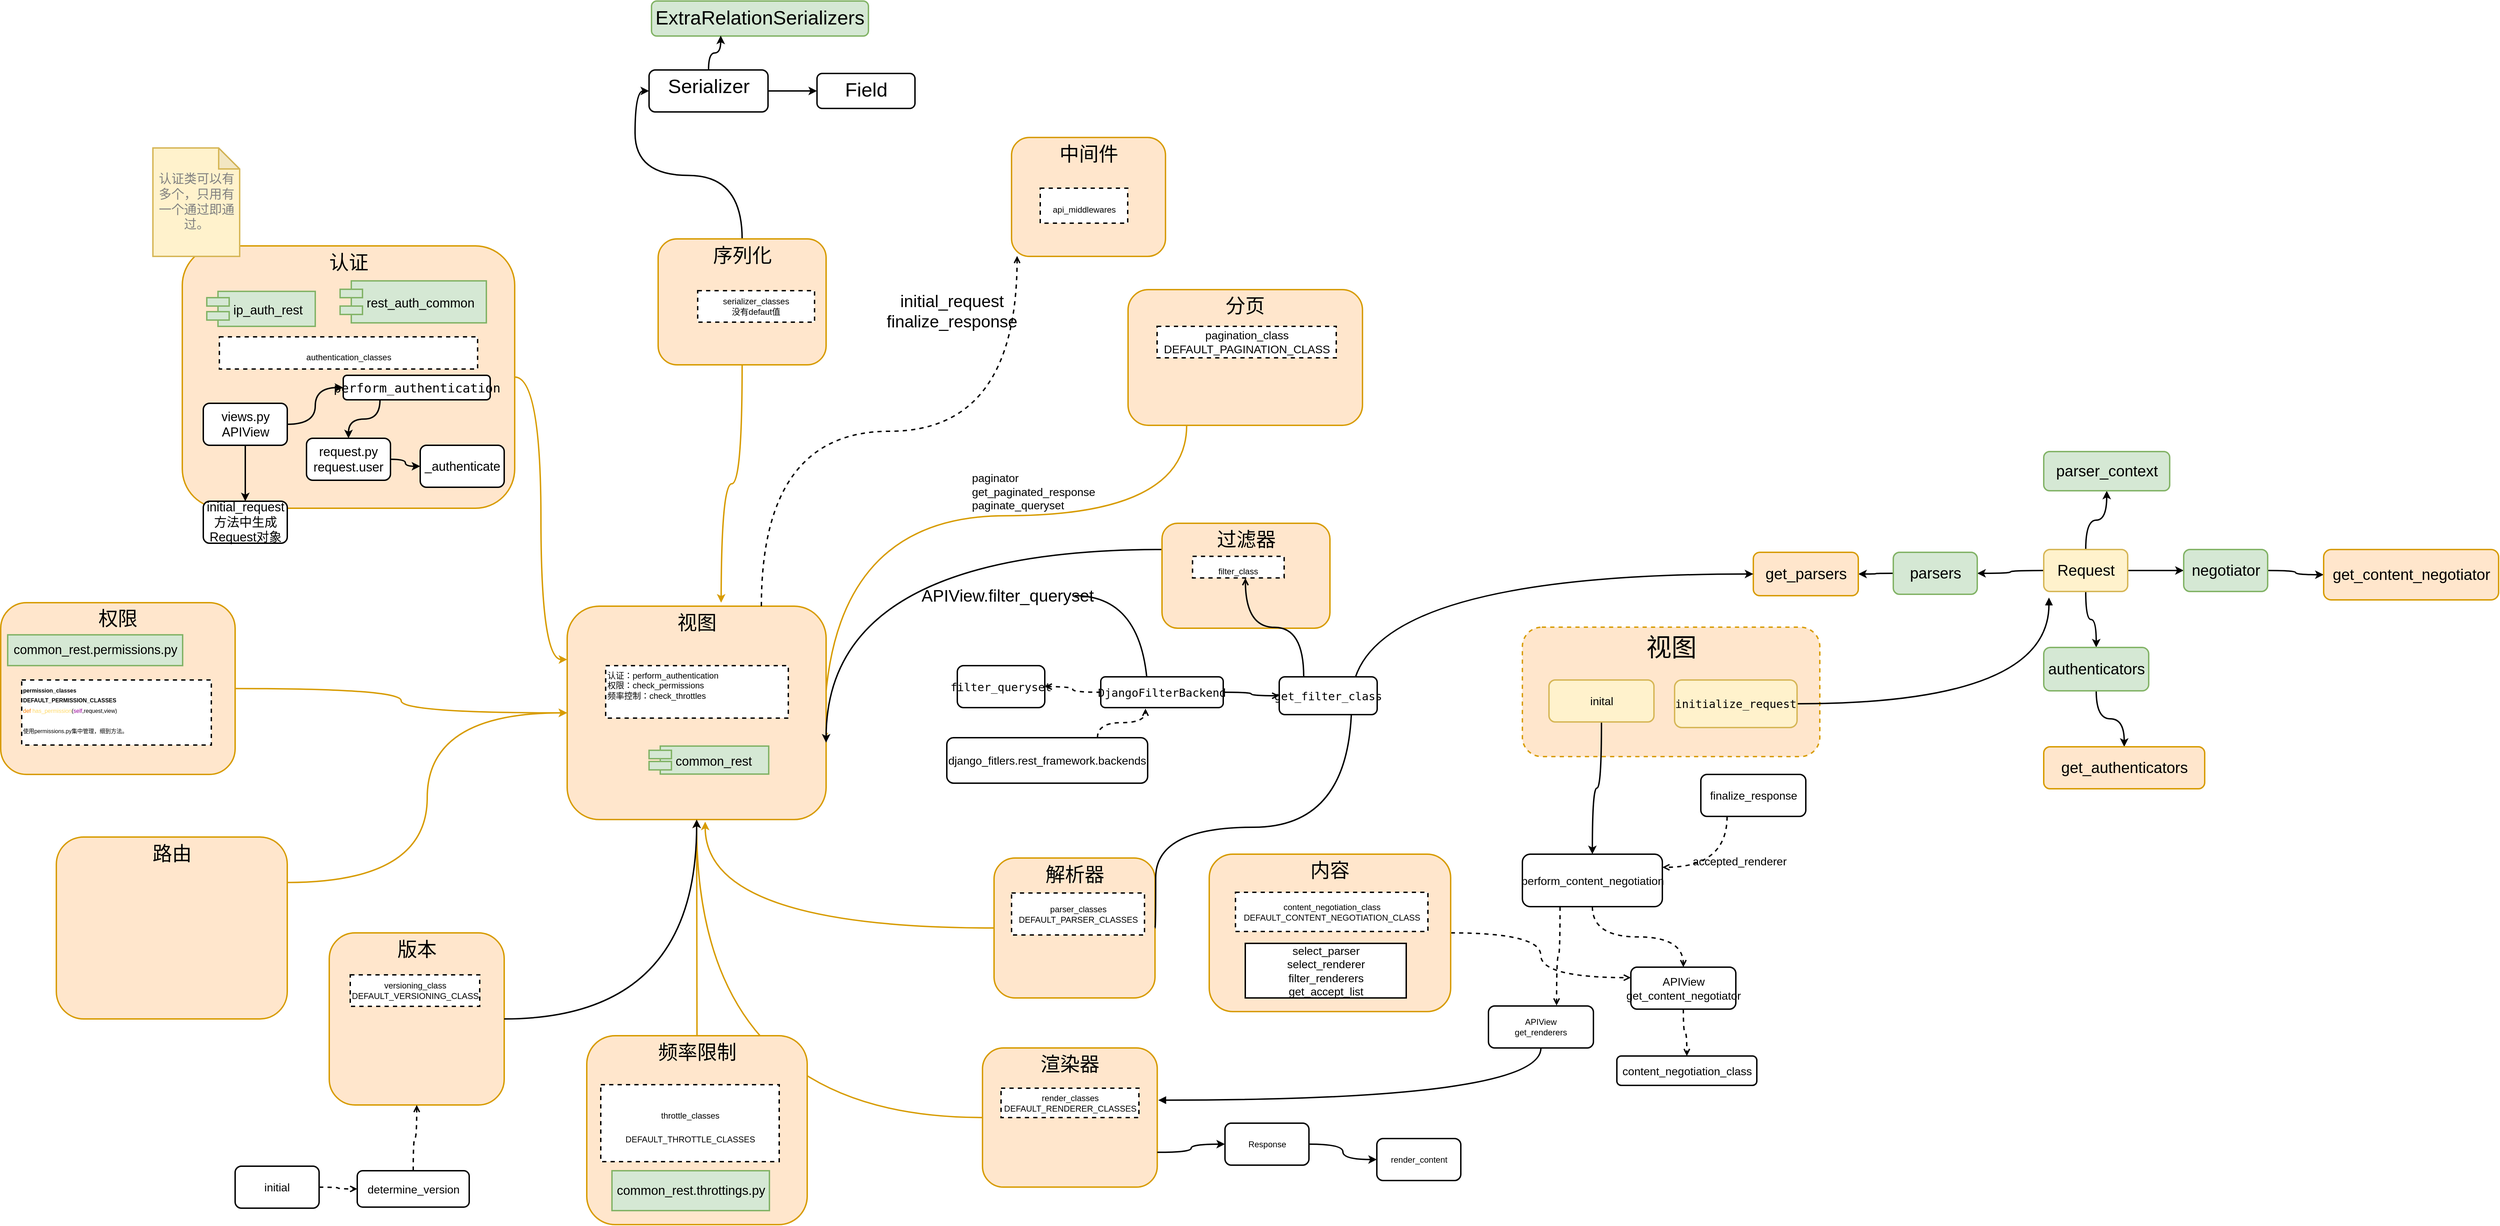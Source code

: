 <mxfile version="10.7.4" type="github"><diagram id="RPrzCaRXLjF02Qf3DyFk" name="框架"><mxGraphModel dx="2510" dy="2066" grid="1" gridSize="10" guides="1" tooltips="1" connect="1" arrows="1" fold="1" page="1" pageScale="1" pageWidth="827" pageHeight="1169" math="0" shadow="0"><root><mxCell id="I9uJOUqmt3AbJOy5U-ts-0"/><mxCell id="I9uJOUqmt3AbJOy5U-ts-1" parent="I9uJOUqmt3AbJOy5U-ts-0"/><mxCell id="i8tw9-xV436B__PH3rgu-110" value="视图" style="rounded=1;whiteSpace=wrap;html=1;shadow=0;strokeWidth=2;fontFamily=Helvetica;fontSize=36;align=center;fillColor=#ffe6cc;strokeColor=#d79b00;verticalAlign=top;dashed=1;" vertex="1" parent="I9uJOUqmt3AbJOy5U-ts-1"><mxGeometry x="1869.5" y="-107.5" width="425" height="185" as="geometry"/></mxCell><mxCell id="KTcvNHsLqIe9aw_0yMei-12" style="edgeStyle=orthogonalEdgeStyle;curved=1;rounded=0;orthogonalLoop=1;jettySize=auto;html=1;exitX=1;exitY=0.5;exitDx=0;exitDy=0;entryX=0;entryY=0.25;entryDx=0;entryDy=0;strokeWidth=2;fontSize=28;fillColor=#ffe6cc;strokeColor=#d79b00;" edge="1" parent="I9uJOUqmt3AbJOy5U-ts-1" source="KTcvNHsLqIe9aw_0yMei-0" target="KTcvNHsLqIe9aw_0yMei-9"><mxGeometry relative="1" as="geometry"/></mxCell><mxCell id="KTcvNHsLqIe9aw_0yMei-11" style="edgeStyle=orthogonalEdgeStyle;curved=1;rounded=0;orthogonalLoop=1;jettySize=auto;html=1;exitX=1;exitY=0.5;exitDx=0;exitDy=0;entryX=0;entryY=0.5;entryDx=0;entryDy=0;strokeWidth=2;fontSize=28;fillColor=#ffe6cc;strokeColor=#d79b00;" edge="1" parent="I9uJOUqmt3AbJOy5U-ts-1" source="KTcvNHsLqIe9aw_0yMei-1" target="KTcvNHsLqIe9aw_0yMei-9"><mxGeometry relative="1" as="geometry"/></mxCell><mxCell id="KTcvNHsLqIe9aw_0yMei-15" style="edgeStyle=orthogonalEdgeStyle;curved=1;rounded=0;orthogonalLoop=1;jettySize=auto;html=1;entryX=0.533;entryY=1.01;entryDx=0;entryDy=0;strokeWidth=2;fontSize=28;fillColor=#ffe6cc;strokeColor=#d79b00;entryPerimeter=0;" edge="1" parent="I9uJOUqmt3AbJOy5U-ts-1" source="KTcvNHsLqIe9aw_0yMei-2" target="KTcvNHsLqIe9aw_0yMei-9"><mxGeometry relative="1" as="geometry"/></mxCell><mxCell id="KTcvNHsLqIe9aw_0yMei-14" style="edgeStyle=orthogonalEdgeStyle;curved=1;rounded=0;orthogonalLoop=1;jettySize=auto;html=1;strokeWidth=2;fontSize=28;fillColor=#ffe6cc;strokeColor=#d79b00;" edge="1" parent="I9uJOUqmt3AbJOy5U-ts-1" source="KTcvNHsLqIe9aw_0yMei-4"><mxGeometry relative="1" as="geometry"><mxPoint x="724.5" y="-142.5" as="targetPoint"/></mxGeometry></mxCell><mxCell id="i8tw9-xV436B__PH3rgu-39" style="edgeStyle=orthogonalEdgeStyle;curved=1;rounded=0;orthogonalLoop=1;jettySize=auto;html=1;entryX=0;entryY=0.5;entryDx=0;entryDy=0;strokeWidth=2;fontFamily=Helvetica;fontSize=18;fontColor=#808080;" edge="1" parent="I9uJOUqmt3AbJOy5U-ts-1" source="KTcvNHsLqIe9aw_0yMei-4" target="i8tw9-xV436B__PH3rgu-33"><mxGeometry relative="1" as="geometry"/></mxCell><mxCell id="KTcvNHsLqIe9aw_0yMei-13" style="edgeStyle=orthogonalEdgeStyle;curved=1;rounded=0;orthogonalLoop=1;jettySize=auto;html=1;exitX=0.25;exitY=1;exitDx=0;exitDy=0;entryX=0.992;entryY=0.633;entryDx=0;entryDy=0;entryPerimeter=0;strokeWidth=2;fontSize=28;fillColor=#ffe6cc;strokeColor=#d79b00;" edge="1" parent="I9uJOUqmt3AbJOy5U-ts-1" source="KTcvNHsLqIe9aw_0yMei-5" target="KTcvNHsLqIe9aw_0yMei-9"><mxGeometry relative="1" as="geometry"/></mxCell><mxCell id="KTcvNHsLqIe9aw_0yMei-18" style="edgeStyle=orthogonalEdgeStyle;curved=1;rounded=0;orthogonalLoop=1;jettySize=auto;html=1;exitX=0;exitY=0.5;exitDx=0;exitDy=0;entryX=0.5;entryY=1;entryDx=0;entryDy=0;strokeWidth=2;fontSize=28;fillColor=#ffe6cc;strokeColor=#d79b00;" edge="1" parent="I9uJOUqmt3AbJOy5U-ts-1" source="KTcvNHsLqIe9aw_0yMei-6" target="KTcvNHsLqIe9aw_0yMei-9"><mxGeometry relative="1" as="geometry"/></mxCell><mxCell id="KTcvNHsLqIe9aw_0yMei-17" style="edgeStyle=orthogonalEdgeStyle;rounded=0;orthogonalLoop=1;jettySize=auto;html=1;exitX=1;exitY=0.25;exitDx=0;exitDy=0;entryX=0;entryY=0.5;entryDx=0;entryDy=0;strokeWidth=2;fontSize=28;curved=1;fillColor=#ffe6cc;strokeColor=#d79b00;" edge="1" parent="I9uJOUqmt3AbJOy5U-ts-1" source="KTcvNHsLqIe9aw_0yMei-7" target="KTcvNHsLqIe9aw_0yMei-9"><mxGeometry relative="1" as="geometry"/></mxCell><mxCell id="KTcvNHsLqIe9aw_0yMei-7" value="路由" style="rounded=1;whiteSpace=wrap;html=1;shadow=0;strokeWidth=2;fontSize=28;align=center;fillColor=#ffe6cc;strokeColor=#d79b00;verticalAlign=top;" vertex="1" parent="I9uJOUqmt3AbJOy5U-ts-1"><mxGeometry x="-225.5" y="192.5" width="330" height="260" as="geometry"/></mxCell><mxCell id="KTcvNHsLqIe9aw_0yMei-10" style="edgeStyle=orthogonalEdgeStyle;rounded=0;orthogonalLoop=1;jettySize=auto;html=1;entryX=0.5;entryY=1;entryDx=0;entryDy=0;strokeWidth=2;fontSize=28;curved=1;fillColor=#ffe6cc;strokeColor=#d79b00;" edge="1" parent="I9uJOUqmt3AbJOy5U-ts-1" source="KTcvNHsLqIe9aw_0yMei-8" target="KTcvNHsLqIe9aw_0yMei-9"><mxGeometry relative="1" as="geometry"/></mxCell><mxCell id="KTcvNHsLqIe9aw_0yMei-31" value="" style="group" vertex="1" connectable="0" parent="I9uJOUqmt3AbJOy5U-ts-1"><mxGeometry x="164.5" y="329.5" width="250" height="246" as="geometry"/></mxCell><mxCell id="KTcvNHsLqIe9aw_0yMei-26" value="版本" style="rounded=1;whiteSpace=wrap;html=1;shadow=0;strokeWidth=2;fontSize=28;align=center;fillColor=#ffe6cc;strokeColor=#d79b00;verticalAlign=top;" vertex="1" parent="KTcvNHsLqIe9aw_0yMei-31"><mxGeometry width="250" height="246" as="geometry"/></mxCell><mxCell id="KTcvNHsLqIe9aw_0yMei-29" value="&lt;font style=&quot;font-size: 12px&quot;&gt;versioning_class&lt;br style=&quot;font-size: 12px;&quot;&gt;&lt;span style=&quot;font-size: 12px;&quot;&gt;DEFAULT_VERSIONING_CLASS&lt;/span&gt;&lt;br style=&quot;font-size: 12px;&quot;&gt;&lt;/font&gt;" style="rounded=0;whiteSpace=wrap;html=1;shadow=0;dashed=1;strokeWidth=2;fontSize=12;align=center;" vertex="1" parent="KTcvNHsLqIe9aw_0yMei-31"><mxGeometry x="30" y="60" width="185" height="45" as="geometry"/></mxCell><mxCell id="KTcvNHsLqIe9aw_0yMei-32" value="" style="group" vertex="1" connectable="0" parent="I9uJOUqmt3AbJOy5U-ts-1"><mxGeometry x="504.5" y="-137.5" width="370" height="305" as="geometry"/></mxCell><mxCell id="KTcvNHsLqIe9aw_0yMei-9" value="视图" style="rounded=1;whiteSpace=wrap;html=1;shadow=0;strokeWidth=2;fontSize=28;align=center;fillColor=#ffe6cc;strokeColor=#d79b00;verticalAlign=top;" vertex="1" parent="KTcvNHsLqIe9aw_0yMei-32"><mxGeometry width="370" height="305" as="geometry"/></mxCell><mxCell id="KTcvNHsLqIe9aw_0yMei-28" value="&lt;div style=&quot;text-align: left ; font-size: 12px&quot;&gt;&lt;font style=&quot;font-size: 12px&quot;&gt;认证：perform_authentication&lt;/font&gt;&lt;/div&gt;&lt;div style=&quot;text-align: left ; font-size: 12px&quot;&gt;&lt;span&gt;&lt;font style=&quot;font-size: 12px&quot;&gt;权限：check_permissions&lt;/font&gt;&lt;/span&gt;&lt;/div&gt;&lt;div style=&quot;font-size: 12px&quot;&gt;&lt;font style=&quot;font-size: 12px&quot;&gt;频率控制：check_throttles&lt;/font&gt;&lt;/div&gt;" style="rounded=0;whiteSpace=wrap;html=1;shadow=0;dashed=1;strokeWidth=2;fontSize=28;align=left;verticalAlign=top;" vertex="1" parent="KTcvNHsLqIe9aw_0yMei-32"><mxGeometry x="55" y="85" width="261" height="75" as="geometry"/></mxCell><mxCell id="i8tw9-xV436B__PH3rgu-4" value="common_rest" style="shape=component;align=left;spacingLeft=36;shadow=0;strokeWidth=2;fontSize=18;fillColor=#d5e8d4;strokeColor=#82b366;" vertex="1" parent="KTcvNHsLqIe9aw_0yMei-32"><mxGeometry x="117" y="200" width="171" height="40" as="geometry"/></mxCell><mxCell id="KTcvNHsLqIe9aw_0yMei-33" value="" style="group" vertex="1" connectable="0" parent="I9uJOUqmt3AbJOy5U-ts-1"><mxGeometry x="-305" y="-157" width="335" height="260" as="geometry"/></mxCell><mxCell id="KTcvNHsLqIe9aw_0yMei-37" value="" style="group" vertex="1" connectable="0" parent="KTcvNHsLqIe9aw_0yMei-33"><mxGeometry y="14.444" width="335" height="245.556" as="geometry"/></mxCell><mxCell id="KTcvNHsLqIe9aw_0yMei-36" value="" style="group" vertex="1" connectable="0" parent="KTcvNHsLqIe9aw_0yMei-37"><mxGeometry width="335" height="245.556" as="geometry"/></mxCell><mxCell id="KTcvNHsLqIe9aw_0yMei-1" value="权限" style="rounded=1;whiteSpace=wrap;html=1;shadow=0;strokeWidth=2;fontSize=28;align=center;fillColor=#ffe6cc;strokeColor=#d79b00;verticalAlign=top;" vertex="1" parent="KTcvNHsLqIe9aw_0yMei-36"><mxGeometry width="335" height="245.556" as="geometry"/></mxCell><mxCell id="KTcvNHsLqIe9aw_0yMei-21" value="&lt;font style=&quot;font-size: 8px&quot;&gt;&lt;b&gt;&lt;font&gt;permission_classes&lt;br&gt;&lt;/font&gt;&lt;/b&gt;&lt;span&gt;&lt;b&gt;DEFAULT_PERMISSION_CLASSES&lt;/b&gt;&lt;/span&gt;&lt;b&gt;&lt;font&gt;&lt;br&gt;&lt;/font&gt;&lt;/b&gt;&lt;font color=&quot;#ff8000&quot;&gt;def&amp;nbsp;&lt;/font&gt;&lt;font color=&quot;#ffd966&quot;&gt;has_permission&lt;/font&gt;(&lt;font color=&quot;#990099&quot;&gt;self&lt;/font&gt;,request,view)&lt;br&gt;&lt;br&gt;使用permissions.py集中管理，细到方法。&lt;br&gt;&lt;br&gt;&lt;/font&gt;" style="rounded=0;whiteSpace=wrap;html=1;shadow=0;dashed=1;strokeWidth=2;fontSize=12;align=left;verticalAlign=top;" vertex="1" parent="KTcvNHsLqIe9aw_0yMei-36"><mxGeometry x="30" y="110.5" width="271" height="93" as="geometry"/></mxCell><mxCell id="i8tw9-xV436B__PH3rgu-27" value="common_rest.permissions.py" style="html=1;shadow=0;strokeWidth=2;fontSize=18;align=center;fillColor=#d5e8d4;strokeColor=#82b366;" vertex="1" parent="KTcvNHsLqIe9aw_0yMei-36"><mxGeometry x="10" y="46" width="250" height="44" as="geometry"/></mxCell><mxCell id="KTcvNHsLqIe9aw_0yMei-34" value="" style="group" vertex="1" connectable="0" parent="I9uJOUqmt3AbJOy5U-ts-1"><mxGeometry x="1114.5" y="222.5" width="230" height="200" as="geometry"/></mxCell><mxCell id="KTcvNHsLqIe9aw_0yMei-2" value="解析器" style="rounded=1;whiteSpace=wrap;html=1;shadow=0;strokeWidth=2;fontSize=28;align=center;fillColor=#ffe6cc;strokeColor=#d79b00;verticalAlign=top;" vertex="1" parent="KTcvNHsLqIe9aw_0yMei-34"><mxGeometry width="230" height="200" as="geometry"/></mxCell><mxCell id="KTcvNHsLqIe9aw_0yMei-22" value="&lt;font style=&quot;font-size: 12px;&quot;&gt;parser_classes&lt;br style=&quot;font-size: 12px;&quot;&gt;&lt;span style=&quot;font-size: 12px;&quot;&gt;DEFAULT_PARSER_CLASSES&lt;/span&gt;&lt;br style=&quot;font-size: 12px;&quot;&gt;&lt;/font&gt;" style="rounded=0;whiteSpace=wrap;html=1;shadow=0;dashed=1;strokeWidth=2;fontSize=12;align=center;fontFamily=Helvetica;" vertex="1" parent="KTcvNHsLqIe9aw_0yMei-34"><mxGeometry x="25" y="50" width="190" height="60" as="geometry"/></mxCell><mxCell id="KTcvNHsLqIe9aw_0yMei-35" value="" style="group;align=center;" vertex="1" connectable="0" parent="I9uJOUqmt3AbJOy5U-ts-1"><mxGeometry x="-45.5" y="-652.5" width="475" height="425" as="geometry"/></mxCell><mxCell id="KTcvNHsLqIe9aw_0yMei-0" value="认证" style="rounded=1;whiteSpace=wrap;html=1;shadow=0;strokeWidth=2;fontSize=28;align=center;verticalAlign=top;fillColor=#ffe6cc;strokeColor=#d79b00;" vertex="1" parent="KTcvNHsLqIe9aw_0yMei-35"><mxGeometry width="475" height="375" as="geometry"/></mxCell><mxCell id="KTcvNHsLqIe9aw_0yMei-19" value="&lt;font style=&quot;font-size: 12px&quot;&gt;authentication_classes&lt;br&gt;&lt;br&gt;&lt;/font&gt;" style="rounded=0;whiteSpace=wrap;html=1;shadow=0;strokeWidth=2;fontSize=28;align=center;dashed=1;verticalAlign=top;" vertex="1" parent="KTcvNHsLqIe9aw_0yMei-35"><mxGeometry x="53" y="130" width="369" height="46" as="geometry"/></mxCell><mxCell id="i8tw9-xV436B__PH3rgu-3" value="rest_auth_common" style="shape=component;align=left;spacingLeft=36;shadow=0;strokeWidth=2;fontSize=18;fillColor=#d5e8d4;strokeColor=#82b366;" vertex="1" parent="KTcvNHsLqIe9aw_0yMei-35"><mxGeometry x="225.5" y="50" width="209" height="60" as="geometry"/></mxCell><mxCell id="i8tw9-xV436B__PH3rgu-13" style="edgeStyle=orthogonalEdgeStyle;curved=1;rounded=0;orthogonalLoop=1;jettySize=auto;html=1;entryX=0;entryY=0.5;entryDx=0;entryDy=0;strokeWidth=2;fontSize=18;" edge="1" parent="KTcvNHsLqIe9aw_0yMei-35" source="i8tw9-xV436B__PH3rgu-9" target="i8tw9-xV436B__PH3rgu-12"><mxGeometry relative="1" as="geometry"/></mxCell><mxCell id="i8tw9-xV436B__PH3rgu-9" value="&lt;span&gt;request.py&lt;br&gt;request.user&lt;br&gt;&lt;/span&gt;" style="rounded=1;whiteSpace=wrap;html=1;shadow=0;strokeWidth=2;fontSize=18;align=center;" vertex="1" parent="KTcvNHsLqIe9aw_0yMei-35"><mxGeometry x="177.5" y="275" width="120" height="60" as="geometry"/></mxCell><mxCell id="i8tw9-xV436B__PH3rgu-15" value="" style="edgeStyle=orthogonalEdgeStyle;curved=1;rounded=0;orthogonalLoop=1;jettySize=auto;html=1;strokeWidth=2;fontSize=18;" edge="1" parent="KTcvNHsLqIe9aw_0yMei-35" source="i8tw9-xV436B__PH3rgu-10" target="i8tw9-xV436B__PH3rgu-14"><mxGeometry relative="1" as="geometry"/></mxCell><mxCell id="i8tw9-xV436B__PH3rgu-21" value="" style="edgeStyle=orthogonalEdgeStyle;curved=1;rounded=0;orthogonalLoop=1;jettySize=auto;html=1;strokeWidth=2;fontSize=18;entryX=0;entryY=0.5;entryDx=0;entryDy=0;" edge="1" parent="KTcvNHsLqIe9aw_0yMei-35" source="i8tw9-xV436B__PH3rgu-10" target="i8tw9-xV436B__PH3rgu-20"><mxGeometry relative="1" as="geometry"/></mxCell><mxCell id="i8tw9-xV436B__PH3rgu-10" value="&lt;span&gt;views.py&lt;br&gt;&lt;/span&gt;&lt;span&gt;APIView&lt;/span&gt;&lt;span&gt;&lt;br&gt;&lt;/span&gt;" style="rounded=1;whiteSpace=wrap;html=1;shadow=0;strokeWidth=2;fontSize=18;align=center;" vertex="1" parent="KTcvNHsLqIe9aw_0yMei-35"><mxGeometry x="30" y="225" width="120" height="60" as="geometry"/></mxCell><mxCell id="i8tw9-xV436B__PH3rgu-26" style="edgeStyle=orthogonalEdgeStyle;curved=1;rounded=0;orthogonalLoop=1;jettySize=auto;html=1;exitX=0.25;exitY=1;exitDx=0;exitDy=0;strokeWidth=2;fontSize=18;" edge="1" parent="KTcvNHsLqIe9aw_0yMei-35" source="i8tw9-xV436B__PH3rgu-20" target="i8tw9-xV436B__PH3rgu-9"><mxGeometry relative="1" as="geometry"/></mxCell><mxCell id="i8tw9-xV436B__PH3rgu-20" value="&lt;pre&gt;perform_authentication&lt;br&gt;&lt;/pre&gt;" style="rounded=1;whiteSpace=wrap;html=1;shadow=0;strokeWidth=2;fontSize=18;align=center;" vertex="1" parent="KTcvNHsLqIe9aw_0yMei-35"><mxGeometry x="230" y="185" width="210" height="35" as="geometry"/></mxCell><mxCell id="i8tw9-xV436B__PH3rgu-14" value="&lt;span&gt;initial_request&lt;br&gt;方法中生成Request对象&lt;br&gt;&lt;/span&gt;" style="rounded=1;whiteSpace=wrap;html=1;shadow=0;strokeWidth=2;fontSize=18;align=center;" vertex="1" parent="KTcvNHsLqIe9aw_0yMei-35"><mxGeometry x="30" y="365" width="120" height="60" as="geometry"/></mxCell><mxCell id="i8tw9-xV436B__PH3rgu-12" value="&lt;span&gt;_authenticate&lt;/span&gt;&lt;span&gt;&lt;br&gt;&lt;/span&gt;" style="rounded=1;whiteSpace=wrap;html=1;shadow=0;strokeWidth=2;fontSize=18;align=center;" vertex="1" parent="KTcvNHsLqIe9aw_0yMei-35"><mxGeometry x="340" y="285" width="120" height="60" as="geometry"/></mxCell><mxCell id="KTcvNHsLqIe9aw_0yMei-38" value="" style="group" vertex="1" connectable="0" parent="I9uJOUqmt3AbJOy5U-ts-1"><mxGeometry x="1114.5" y="476.5" width="760" height="234" as="geometry"/></mxCell><mxCell id="KTcvNHsLqIe9aw_0yMei-39" value="" style="group" vertex="1" connectable="0" parent="I9uJOUqmt3AbJOy5U-ts-1"><mxGeometry x="532.5" y="476.5" width="315" height="270" as="geometry"/></mxCell><mxCell id="KTcvNHsLqIe9aw_0yMei-8" value="频率限制" style="rounded=1;whiteSpace=wrap;html=1;shadow=0;strokeWidth=2;fontSize=28;align=center;fillColor=#ffe6cc;strokeColor=#d79b00;verticalAlign=top;" vertex="1" parent="KTcvNHsLqIe9aw_0yMei-39"><mxGeometry width="315" height="270" as="geometry"/></mxCell><mxCell id="KTcvNHsLqIe9aw_0yMei-20" value="&lt;font style=&quot;font-size: 12px&quot;&gt;throttle_classes&lt;br&gt;&lt;span&gt;DEFAULT_THROTTLE_CLASSES&lt;/span&gt;&lt;br&gt;&lt;/font&gt;" style="rounded=0;whiteSpace=wrap;html=1;shadow=0;dashed=1;strokeWidth=2;fontSize=28;align=center;" vertex="1" parent="KTcvNHsLqIe9aw_0yMei-39"><mxGeometry x="20" y="70" width="255" height="110" as="geometry"/></mxCell><mxCell id="i8tw9-xV436B__PH3rgu-32" value="common_rest.throttings.py" style="html=1;shadow=0;strokeWidth=2;fontSize=18;align=center;fillColor=#d5e8d4;strokeColor=#82b366;" vertex="1" parent="KTcvNHsLqIe9aw_0yMei-39"><mxGeometry x="36" y="193" width="225" height="57" as="geometry"/></mxCell><mxCell id="KTcvNHsLqIe9aw_0yMei-40" style="edgeStyle=orthogonalEdgeStyle;curved=1;rounded=0;orthogonalLoop=1;jettySize=auto;html=1;strokeWidth=2;fontSize=28;" edge="1" parent="I9uJOUqmt3AbJOy5U-ts-1" source="KTcvNHsLqIe9aw_0yMei-26" target="KTcvNHsLqIe9aw_0yMei-9"><mxGeometry relative="1" as="geometry"><mxPoint x="534.5" y="137.5" as="targetPoint"/></mxGeometry></mxCell><mxCell id="i8tw9-xV436B__PH3rgu-6" value="ip_auth_rest" style="shape=component;align=left;spacingLeft=36;shadow=0;strokeWidth=2;fontSize=18;fillColor=#d5e8d4;strokeColor=#82b366;" vertex="1" parent="I9uJOUqmt3AbJOy5U-ts-1"><mxGeometry x="-10.5" y="-587.5" width="155" height="50" as="geometry"/></mxCell><mxCell id="i8tw9-xV436B__PH3rgu-31" value="认证类可以有多个，只用有一个通过即通过。" style="shape=note;whiteSpace=wrap;html=1;backgroundOutline=1;darkOpacity=0.05;shadow=0;strokeWidth=2;fontSize=18;align=center;fillColor=#fff2cc;strokeColor=#d6b656;fontColor=#808080;" vertex="1" parent="I9uJOUqmt3AbJOy5U-ts-1"><mxGeometry x="-87.5" y="-792.5" width="124" height="155" as="geometry"/></mxCell><mxCell id="i8tw9-xV436B__PH3rgu-37" value="&lt;div&gt;ExtraRelationSerializers&lt;br&gt;&lt;/div&gt;" style="rounded=1;whiteSpace=wrap;html=1;shadow=0;strokeWidth=2;fontSize=28;align=center;verticalAlign=top;fontFamily=Helvetica;fillColor=#d5e8d4;strokeColor=#82b366;" vertex="1" parent="I9uJOUqmt3AbJOy5U-ts-1"><mxGeometry x="625" y="-1002.5" width="310" height="50" as="geometry"/></mxCell><mxCell id="i8tw9-xV436B__PH3rgu-38" value="" style="edgeStyle=orthogonalEdgeStyle;curved=1;rounded=0;orthogonalLoop=1;jettySize=auto;html=1;strokeWidth=2;fontSize=18;fontColor=#808080;entryX=0.319;entryY=0.988;entryDx=0;entryDy=0;entryPerimeter=0;" edge="1" parent="I9uJOUqmt3AbJOy5U-ts-1" source="i8tw9-xV436B__PH3rgu-33" target="i8tw9-xV436B__PH3rgu-37"><mxGeometry relative="1" as="geometry"/></mxCell><mxCell id="i8tw9-xV436B__PH3rgu-33" value="Serializer" style="rounded=1;whiteSpace=wrap;html=1;shadow=0;strokeWidth=2;fontSize=28;align=center;verticalAlign=top;" vertex="1" parent="I9uJOUqmt3AbJOy5U-ts-1"><mxGeometry x="621.5" y="-904" width="170" height="60" as="geometry"/></mxCell><mxCell id="i8tw9-xV436B__PH3rgu-36" value="" style="edgeStyle=orthogonalEdgeStyle;curved=1;rounded=0;orthogonalLoop=1;jettySize=auto;html=1;strokeWidth=2;fontSize=18;fontColor=#808080;" edge="1" parent="I9uJOUqmt3AbJOy5U-ts-1" source="i8tw9-xV436B__PH3rgu-33" target="i8tw9-xV436B__PH3rgu-35"><mxGeometry relative="1" as="geometry"/></mxCell><mxCell id="i8tw9-xV436B__PH3rgu-35" value="Field" style="rounded=1;whiteSpace=wrap;html=1;shadow=0;strokeWidth=2;fontSize=28;align=center;verticalAlign=top;" vertex="1" parent="I9uJOUqmt3AbJOy5U-ts-1"><mxGeometry x="861.5" y="-899" width="140" height="50" as="geometry"/></mxCell><mxCell id="i8tw9-xV436B__PH3rgu-46" style="edgeStyle=orthogonalEdgeStyle;curved=1;rounded=0;orthogonalLoop=1;jettySize=auto;html=1;exitX=0;exitY=0.25;exitDx=0;exitDy=0;strokeWidth=2;fontFamily=Helvetica;fontSize=18;fontColor=#808080;" edge="1" parent="I9uJOUqmt3AbJOy5U-ts-1" source="i8tw9-xV436B__PH3rgu-40"><mxGeometry relative="1" as="geometry"><mxPoint x="874.5" y="57.5" as="targetPoint"/></mxGeometry></mxCell><mxCell id="i8tw9-xV436B__PH3rgu-48" value="" style="group" vertex="1" connectable="0" parent="I9uJOUqmt3AbJOy5U-ts-1"><mxGeometry x="1098" y="494" width="249.714" height="198.9" as="geometry"/></mxCell><mxCell id="KTcvNHsLqIe9aw_0yMei-6" value="渲染器" style="rounded=1;whiteSpace=wrap;html=1;shadow=0;strokeWidth=2;fontSize=28;align=center;fillColor=#ffe6cc;strokeColor=#d79b00;verticalAlign=top;" vertex="1" parent="i8tw9-xV436B__PH3rgu-48"><mxGeometry width="249.714" height="198.9" as="geometry"/></mxCell><mxCell id="KTcvNHsLqIe9aw_0yMei-25" value="&lt;font style=&quot;font-size: 12px&quot;&gt;render_classes&lt;br style=&quot;font-size: 12px;&quot;&gt;&lt;span style=&quot;font-size: 12px;&quot;&gt;DEFAULT_RENDERER_CLASSES&lt;/span&gt;&lt;br style=&quot;font-size: 12px;&quot;&gt;&lt;/font&gt;" style="rounded=0;whiteSpace=wrap;html=1;shadow=0;dashed=1;strokeWidth=2;fontSize=12;align=center;" vertex="1" parent="i8tw9-xV436B__PH3rgu-48"><mxGeometry x="26.5" y="57.5" width="197" height="42" as="geometry"/></mxCell><mxCell id="i8tw9-xV436B__PH3rgu-51" value="" style="edgeStyle=orthogonalEdgeStyle;curved=1;rounded=0;orthogonalLoop=1;jettySize=auto;html=1;strokeWidth=2;fontFamily=Helvetica;fontSize=12;fontColor=#808080;" edge="1" parent="I9uJOUqmt3AbJOy5U-ts-1" source="i8tw9-xV436B__PH3rgu-49" target="i8tw9-xV436B__PH3rgu-50"><mxGeometry relative="1" as="geometry"/></mxCell><mxCell id="i8tw9-xV436B__PH3rgu-49" value="&lt;div&gt;&lt;span&gt;&lt;font color=&quot;#000000&quot;&gt;Response&lt;/font&gt;&lt;/span&gt;&lt;/div&gt;" style="rounded=1;whiteSpace=wrap;html=1;shadow=0;strokeWidth=2;fontFamily=Helvetica;fontSize=12;fontColor=#808080;align=center;" vertex="1" parent="I9uJOUqmt3AbJOy5U-ts-1"><mxGeometry x="1444.5" y="601.5" width="120" height="60" as="geometry"/></mxCell><mxCell id="i8tw9-xV436B__PH3rgu-50" value="&lt;div&gt;&lt;span&gt;&lt;font color=&quot;#000000&quot;&gt;render_content&lt;/font&gt;&lt;/span&gt;&lt;/div&gt;" style="rounded=1;whiteSpace=wrap;html=1;shadow=0;strokeWidth=2;fontFamily=Helvetica;fontSize=12;fontColor=#808080;align=center;" vertex="1" parent="I9uJOUqmt3AbJOy5U-ts-1"><mxGeometry x="1661.5" y="623.5" width="120" height="60" as="geometry"/></mxCell><mxCell id="i8tw9-xV436B__PH3rgu-52" style="edgeStyle=orthogonalEdgeStyle;curved=1;rounded=0;orthogonalLoop=1;jettySize=auto;html=1;exitX=1;exitY=0.75;exitDx=0;exitDy=0;entryX=0;entryY=0.5;entryDx=0;entryDy=0;strokeWidth=2;fontFamily=Helvetica;fontSize=12;fontColor=#808080;" edge="1" parent="I9uJOUqmt3AbJOy5U-ts-1" source="KTcvNHsLqIe9aw_0yMei-6" target="i8tw9-xV436B__PH3rgu-49"><mxGeometry relative="1" as="geometry"/></mxCell><mxCell id="i8tw9-xV436B__PH3rgu-60" style="edgeStyle=orthogonalEdgeStyle;curved=1;rounded=0;orthogonalLoop=1;jettySize=auto;html=1;exitX=1;exitY=0.5;exitDx=0;exitDy=0;entryX=0;entryY=0.25;entryDx=0;entryDy=0;strokeWidth=2;fontFamily=Helvetica;fontSize=9;fontColor=#808080;dashed=1;endArrow=open;endFill=0;" edge="1" parent="I9uJOUqmt3AbJOy5U-ts-1" source="i8tw9-xV436B__PH3rgu-54" target="i8tw9-xV436B__PH3rgu-59"><mxGeometry relative="1" as="geometry"/></mxCell><mxCell id="i8tw9-xV436B__PH3rgu-54" value="内容" style="rounded=1;whiteSpace=wrap;html=1;shadow=0;strokeWidth=2;fontSize=28;align=center;fillColor=#ffe6cc;strokeColor=#d79b00;verticalAlign=top;" vertex="1" parent="I9uJOUqmt3AbJOy5U-ts-1"><mxGeometry x="1422" y="217" width="345" height="225" as="geometry"/></mxCell><mxCell id="i8tw9-xV436B__PH3rgu-56" value="&lt;div style=&quot;font-size: 12px;&quot;&gt;&lt;font style=&quot;font-size: 12px;&quot;&gt;content_negotiation_class&lt;/font&gt;&lt;/div&gt;&lt;div style=&quot;font-size: 12px;&quot;&gt;&lt;div style=&quot;font-size: 12px;&quot;&gt;&lt;font style=&quot;font-size: 12px;&quot;&gt;DEFAULT_CONTENT_NEGOTIATION_CLASS&lt;/font&gt;&lt;/div&gt;&lt;/div&gt;" style="rounded=0;whiteSpace=wrap;html=1;shadow=0;dashed=1;strokeWidth=2;fontSize=12;align=center;fontFamily=Helvetica;" vertex="1" parent="I9uJOUqmt3AbJOy5U-ts-1"><mxGeometry x="1459.5" y="271.5" width="275" height="56" as="geometry"/></mxCell><mxCell id="i8tw9-xV436B__PH3rgu-65" value="" style="edgeStyle=orthogonalEdgeStyle;curved=1;rounded=0;orthogonalLoop=1;jettySize=auto;html=1;strokeWidth=2;fontFamily=Helvetica;fontSize=16;fontColor=#000000;dashed=1;endArrow=open;endFill=0;" edge="1" parent="I9uJOUqmt3AbJOy5U-ts-1" source="i8tw9-xV436B__PH3rgu-59" target="i8tw9-xV436B__PH3rgu-64"><mxGeometry relative="1" as="geometry"/></mxCell><mxCell id="i8tw9-xV436B__PH3rgu-59" value="&lt;div style=&quot;font-size: 16px;&quot;&gt;&lt;span style=&quot;font-size: 16px;&quot;&gt;APIView&lt;/span&gt;&lt;/div&gt;&lt;div style=&quot;font-size: 16px;&quot;&gt;&lt;span style=&quot;font-size: 16px;&quot;&gt;get_content_negotiator&lt;/span&gt;&lt;/div&gt;" style="rounded=1;whiteSpace=wrap;html=1;shadow=0;strokeWidth=2;fontFamily=Helvetica;fontSize=16;fontColor=#000000;align=center;" vertex="1" parent="I9uJOUqmt3AbJOy5U-ts-1"><mxGeometry x="2024.5" y="378.5" width="150" height="60" as="geometry"/></mxCell><mxCell id="i8tw9-xV436B__PH3rgu-107" style="edgeStyle=orthogonalEdgeStyle;curved=1;rounded=0;orthogonalLoop=1;jettySize=auto;html=1;exitX=0.5;exitY=1;exitDx=0;exitDy=0;entryX=1.006;entryY=0.375;entryDx=0;entryDy=0;entryPerimeter=0;endArrow=block;endFill=1;strokeWidth=2;fontFamily=Helvetica;fontSize=16;fontColor=#000000;" edge="1" parent="I9uJOUqmt3AbJOy5U-ts-1" source="i8tw9-xV436B__PH3rgu-68" target="KTcvNHsLqIe9aw_0yMei-6"><mxGeometry relative="1" as="geometry"/></mxCell><mxCell id="i8tw9-xV436B__PH3rgu-68" value="&lt;div style=&quot;font-size: 12px&quot;&gt;&lt;span style=&quot;font-size: 12px&quot;&gt;APIView&lt;/span&gt;&lt;/div&gt;&lt;div style=&quot;font-size: 12px&quot;&gt;&lt;div&gt;get_renderers&lt;/div&gt;&lt;/div&gt;" style="rounded=1;whiteSpace=wrap;html=1;shadow=0;strokeWidth=2;fontFamily=Helvetica;fontSize=12;fontColor=#000000;align=center;" vertex="1" parent="I9uJOUqmt3AbJOy5U-ts-1"><mxGeometry x="1821" y="434" width="150" height="60" as="geometry"/></mxCell><mxCell id="i8tw9-xV436B__PH3rgu-64" value="&lt;div style=&quot;font-size: 16px;&quot;&gt;&lt;div style=&quot;font-size: 16px;&quot;&gt;content_negotiation_class&lt;/div&gt;&lt;/div&gt;" style="rounded=1;whiteSpace=wrap;html=1;shadow=0;strokeWidth=2;fontFamily=Helvetica;fontSize=16;fontColor=#000000;align=center;" vertex="1" parent="I9uJOUqmt3AbJOy5U-ts-1"><mxGeometry x="2004.5" y="505.5" width="200" height="42" as="geometry"/></mxCell><mxCell id="i8tw9-xV436B__PH3rgu-63" style="edgeStyle=orthogonalEdgeStyle;curved=1;rounded=0;orthogonalLoop=1;jettySize=auto;html=1;exitX=0.5;exitY=1;exitDx=0;exitDy=0;entryX=0.5;entryY=0;entryDx=0;entryDy=0;strokeWidth=2;fontFamily=Helvetica;fontSize=16;fontColor=#000000;dashed=1;endArrow=open;endFill=0;" edge="1" parent="I9uJOUqmt3AbJOy5U-ts-1" source="i8tw9-xV436B__PH3rgu-61" target="i8tw9-xV436B__PH3rgu-59"><mxGeometry relative="1" as="geometry"/></mxCell><mxCell id="i8tw9-xV436B__PH3rgu-71" style="edgeStyle=orthogonalEdgeStyle;curved=1;rounded=0;orthogonalLoop=1;jettySize=auto;html=1;entryX=0.649;entryY=-0.011;entryDx=0;entryDy=0;strokeWidth=2;fontFamily=Helvetica;fontSize=16;fontColor=#000000;entryPerimeter=0;exitX=0.269;exitY=1;exitDx=0;exitDy=0;exitPerimeter=0;dashed=1;endArrow=open;endFill=0;" edge="1" parent="I9uJOUqmt3AbJOy5U-ts-1" source="i8tw9-xV436B__PH3rgu-61" target="i8tw9-xV436B__PH3rgu-68"><mxGeometry relative="1" as="geometry"><mxPoint x="1944.5" y="287.5" as="sourcePoint"/></mxGeometry></mxCell><mxCell id="i8tw9-xV436B__PH3rgu-61" value="&lt;div style=&quot;font-size: 16px;&quot;&gt;&lt;div style=&quot;font-size: 16px;&quot;&gt;&lt;span style=&quot;font-size: 16px;&quot;&gt;perform_content_negotiation&lt;/span&gt;&lt;/div&gt;&lt;/div&gt;" style="rounded=1;whiteSpace=wrap;html=1;shadow=0;strokeWidth=2;fontFamily=Helvetica;fontSize=16;fontColor=#000000;align=center;" vertex="1" parent="I9uJOUqmt3AbJOy5U-ts-1"><mxGeometry x="1869.5" y="217" width="200" height="75" as="geometry"/></mxCell><mxCell id="i8tw9-xV436B__PH3rgu-67" style="edgeStyle=orthogonalEdgeStyle;curved=1;rounded=0;orthogonalLoop=1;jettySize=auto;html=1;exitX=0.5;exitY=1;exitDx=0;exitDy=0;entryX=0.5;entryY=0;entryDx=0;entryDy=0;strokeWidth=2;fontFamily=Helvetica;fontSize=16;fontColor=#000000;" edge="1" parent="I9uJOUqmt3AbJOy5U-ts-1" source="i8tw9-xV436B__PH3rgu-66" target="i8tw9-xV436B__PH3rgu-61"><mxGeometry relative="1" as="geometry"/></mxCell><mxCell id="i8tw9-xV436B__PH3rgu-66" value="&lt;div style=&quot;font-size: 16px;&quot;&gt;&lt;div style=&quot;font-size: 16px;&quot;&gt;inital&lt;/div&gt;&lt;/div&gt;" style="rounded=1;whiteSpace=wrap;html=1;shadow=0;strokeWidth=2;fontFamily=Helvetica;fontSize=16;align=center;fillColor=#fff2cc;strokeColor=#d6b656;" vertex="1" parent="I9uJOUqmt3AbJOy5U-ts-1"><mxGeometry x="1907.5" y="-32" width="150" height="60" as="geometry"/></mxCell><mxCell id="i8tw9-xV436B__PH3rgu-78" value="" style="edgeStyle=orthogonalEdgeStyle;curved=1;rounded=0;orthogonalLoop=1;jettySize=auto;html=1;strokeWidth=2;fontFamily=Helvetica;fontSize=22;fontColor=#000000;entryX=1;entryY=0.5;entryDx=0;entryDy=0;" edge="1" parent="I9uJOUqmt3AbJOy5U-ts-1" source="i8tw9-xV436B__PH3rgu-76" target="i8tw9-xV436B__PH3rgu-77"><mxGeometry relative="1" as="geometry"><mxPoint x="2534.5" y="-188.5" as="targetPoint"/></mxGeometry></mxCell><mxCell id="i8tw9-xV436B__PH3rgu-80" value="" style="edgeStyle=orthogonalEdgeStyle;curved=1;rounded=0;orthogonalLoop=1;jettySize=auto;html=1;strokeWidth=2;fontFamily=Helvetica;fontSize=22;fontColor=#000000;" edge="1" parent="I9uJOUqmt3AbJOy5U-ts-1" source="i8tw9-xV436B__PH3rgu-76" target="i8tw9-xV436B__PH3rgu-79"><mxGeometry relative="1" as="geometry"/></mxCell><mxCell id="i8tw9-xV436B__PH3rgu-82" value="" style="edgeStyle=orthogonalEdgeStyle;curved=1;rounded=0;orthogonalLoop=1;jettySize=auto;html=1;strokeWidth=2;fontFamily=Helvetica;fontSize=22;fontColor=#000000;" edge="1" parent="I9uJOUqmt3AbJOy5U-ts-1" source="i8tw9-xV436B__PH3rgu-76" target="i8tw9-xV436B__PH3rgu-81"><mxGeometry relative="1" as="geometry"/></mxCell><mxCell id="i8tw9-xV436B__PH3rgu-84" value="" style="edgeStyle=orthogonalEdgeStyle;curved=1;rounded=0;orthogonalLoop=1;jettySize=auto;html=1;strokeWidth=2;fontFamily=Helvetica;fontSize=22;fontColor=#000000;" edge="1" parent="I9uJOUqmt3AbJOy5U-ts-1" source="i8tw9-xV436B__PH3rgu-76" target="i8tw9-xV436B__PH3rgu-83"><mxGeometry relative="1" as="geometry"/></mxCell><mxCell id="i8tw9-xV436B__PH3rgu-76" value="Request" style="rounded=1;whiteSpace=wrap;html=1;shadow=0;strokeWidth=2;fontFamily=Helvetica;fontSize=22;align=center;fillColor=#fff2cc;strokeColor=#d6b656;" vertex="1" parent="I9uJOUqmt3AbJOy5U-ts-1"><mxGeometry x="2614.5" y="-218.5" width="120" height="60" as="geometry"/></mxCell><mxCell id="i8tw9-xV436B__PH3rgu-83" value="&lt;div style=&quot;font-size: 22px;&quot;&gt;&lt;span style=&quot;font-size: 22px;&quot;&gt;parser_context&lt;/span&gt;&lt;/div&gt;" style="rounded=1;whiteSpace=wrap;html=1;shadow=0;strokeWidth=2;fontFamily=Helvetica;fontSize=22;align=center;fillColor=#d5e8d4;strokeColor=#82b366;" vertex="1" parent="I9uJOUqmt3AbJOy5U-ts-1"><mxGeometry x="2614.5" y="-358.5" width="180" height="56" as="geometry"/></mxCell><mxCell id="i8tw9-xV436B__PH3rgu-86" value="" style="edgeStyle=orthogonalEdgeStyle;curved=1;rounded=0;orthogonalLoop=1;jettySize=auto;html=1;strokeWidth=2;fontFamily=Helvetica;fontSize=22;fontColor=#000000;" edge="1" parent="I9uJOUqmt3AbJOy5U-ts-1" source="i8tw9-xV436B__PH3rgu-81" target="i8tw9-xV436B__PH3rgu-85"><mxGeometry relative="1" as="geometry"/></mxCell><mxCell id="i8tw9-xV436B__PH3rgu-81" value="&lt;div style=&quot;font-size: 22px;&quot;&gt;&lt;span style=&quot;font-size: 22px;&quot;&gt;negotiator&lt;/span&gt;&lt;/div&gt;" style="rounded=1;whiteSpace=wrap;html=1;shadow=0;strokeWidth=2;fontFamily=Helvetica;fontSize=22;align=center;fillColor=#d5e8d4;strokeColor=#82b366;" vertex="1" parent="I9uJOUqmt3AbJOy5U-ts-1"><mxGeometry x="2814.5" y="-218.5" width="120" height="60" as="geometry"/></mxCell><mxCell id="i8tw9-xV436B__PH3rgu-85" value="&lt;div style=&quot;font-size: 22px&quot;&gt;&lt;div&gt;get_content_negotiator&lt;/div&gt;&lt;/div&gt;" style="rounded=1;whiteSpace=wrap;html=1;shadow=0;strokeWidth=2;fontFamily=Helvetica;fontSize=22;align=center;fillColor=#ffe6cc;strokeColor=#d79b00;" vertex="1" parent="I9uJOUqmt3AbJOy5U-ts-1"><mxGeometry x="3014.5" y="-218.5" width="250" height="72" as="geometry"/></mxCell><mxCell id="i8tw9-xV436B__PH3rgu-88" value="" style="edgeStyle=orthogonalEdgeStyle;curved=1;rounded=0;orthogonalLoop=1;jettySize=auto;html=1;strokeWidth=2;fontFamily=Helvetica;fontSize=22;fontColor=#000000;" edge="1" parent="I9uJOUqmt3AbJOy5U-ts-1" source="i8tw9-xV436B__PH3rgu-79" target="i8tw9-xV436B__PH3rgu-87"><mxGeometry relative="1" as="geometry"/></mxCell><mxCell id="i8tw9-xV436B__PH3rgu-79" value="&lt;div style=&quot;font-size: 22px;&quot;&gt;&lt;span style=&quot;font-size: 22px;&quot;&gt;authenticators&lt;/span&gt;&lt;/div&gt;" style="rounded=1;whiteSpace=wrap;html=1;shadow=0;strokeWidth=2;fontFamily=Helvetica;fontSize=22;align=center;fillColor=#d5e8d4;strokeColor=#82b366;" vertex="1" parent="I9uJOUqmt3AbJOy5U-ts-1"><mxGeometry x="2614.5" y="-78.5" width="150" height="62" as="geometry"/></mxCell><mxCell id="i8tw9-xV436B__PH3rgu-87" value="&lt;div style=&quot;font-size: 22px&quot;&gt;&lt;div&gt;get_authenticators&lt;/div&gt;&lt;/div&gt;" style="rounded=1;whiteSpace=wrap;html=1;shadow=0;strokeWidth=2;fontFamily=Helvetica;fontSize=22;align=center;fillColor=#ffe6cc;strokeColor=#d79b00;" vertex="1" parent="I9uJOUqmt3AbJOy5U-ts-1"><mxGeometry x="2614.5" y="63.5" width="230" height="60" as="geometry"/></mxCell><mxCell id="i8tw9-xV436B__PH3rgu-90" value="" style="edgeStyle=orthogonalEdgeStyle;curved=1;rounded=0;orthogonalLoop=1;jettySize=auto;html=1;strokeWidth=2;fontFamily=Helvetica;fontSize=22;fontColor=#000000;" edge="1" parent="I9uJOUqmt3AbJOy5U-ts-1" source="i8tw9-xV436B__PH3rgu-77" target="i8tw9-xV436B__PH3rgu-89"><mxGeometry relative="1" as="geometry"/></mxCell><mxCell id="i8tw9-xV436B__PH3rgu-77" value="&lt;div style=&quot;font-size: 22px;&quot;&gt;&lt;div style=&quot;font-size: 22px;&quot;&gt;&lt;span style=&quot;font-size: 22px;&quot;&gt;parsers&lt;/span&gt;&lt;/div&gt;&lt;/div&gt;" style="rounded=1;whiteSpace=wrap;html=1;shadow=0;strokeWidth=2;fontFamily=Helvetica;fontSize=22;align=center;fillColor=#d5e8d4;strokeColor=#82b366;" vertex="1" parent="I9uJOUqmt3AbJOy5U-ts-1"><mxGeometry x="2399.5" y="-214.5" width="120" height="60" as="geometry"/></mxCell><mxCell id="i8tw9-xV436B__PH3rgu-89" value="&lt;div style=&quot;font-size: 22px&quot;&gt;&lt;div style=&quot;font-size: 22px&quot;&gt;&lt;div&gt;get_parsers&lt;/div&gt;&lt;/div&gt;&lt;/div&gt;" style="rounded=1;whiteSpace=wrap;html=1;shadow=0;strokeWidth=2;fontFamily=Helvetica;fontSize=22;align=center;fillColor=#ffe6cc;strokeColor=#d79b00;" vertex="1" parent="I9uJOUqmt3AbJOy5U-ts-1"><mxGeometry x="2199.5" y="-214.5" width="150" height="62" as="geometry"/></mxCell><mxCell id="i8tw9-xV436B__PH3rgu-94" style="edgeStyle=orthogonalEdgeStyle;curved=1;rounded=0;orthogonalLoop=1;jettySize=auto;html=1;exitX=1;exitY=0.5;exitDx=0;exitDy=0;entryX=0;entryY=0.5;entryDx=0;entryDy=0;strokeWidth=2;fontFamily=Helvetica;fontSize=22;fontColor=#000000;" edge="1" parent="I9uJOUqmt3AbJOy5U-ts-1" source="KTcvNHsLqIe9aw_0yMei-2" target="i8tw9-xV436B__PH3rgu-89"><mxGeometry relative="1" as="geometry"><Array as="points"><mxPoint x="1345.5" y="322.5"/><mxPoint x="1345.5" y="178.5"/><mxPoint x="1625.5" y="178.5"/><mxPoint x="1625.5" y="-183.5"/></Array></mxGeometry></mxCell><mxCell id="i8tw9-xV436B__PH3rgu-95" value="&lt;div style=&quot;font-size: 16px;&quot;&gt;&lt;span style=&quot;font-size: 16px;&quot;&gt;&lt;font style=&quot;font-size: 16px;&quot;&gt;select_parser&lt;/font&gt;&lt;/span&gt;&lt;/div&gt;&lt;div style=&quot;font-size: 16px;&quot;&gt;&lt;div style=&quot;font-size: 16px;&quot;&gt;&lt;span style=&quot;font-size: 16px;&quot;&gt;&lt;font style=&quot;font-size: 16px;&quot;&gt;select_renderer&lt;/font&gt;&lt;/span&gt;&lt;/div&gt;&lt;div style=&quot;font-size: 16px;&quot;&gt;&lt;div style=&quot;font-size: 16px;&quot;&gt;&lt;span style=&quot;font-size: 16px;&quot;&gt;&lt;font style=&quot;font-size: 16px;&quot;&gt;filter_renderers&lt;/font&gt;&lt;/span&gt;&lt;div style=&quot;font-size: 16px;&quot;&gt;&lt;span style=&quot;font-size: 16px;&quot;&gt;&lt;font style=&quot;font-size: 16px;&quot;&gt;get_accept_list&lt;/font&gt;&lt;/span&gt;&lt;/div&gt;&lt;/div&gt;&lt;/div&gt;&lt;/div&gt;" style="rounded=0;whiteSpace=wrap;html=1;shadow=0;strokeWidth=2;fontFamily=Helvetica;fontSize=16;fontColor=#000000;align=center;" vertex="1" parent="I9uJOUqmt3AbJOy5U-ts-1"><mxGeometry x="1473.5" y="344.5" width="230" height="78" as="geometry"/></mxCell><mxCell id="i8tw9-xV436B__PH3rgu-97" style="edgeStyle=orthogonalEdgeStyle;curved=1;rounded=0;orthogonalLoop=1;jettySize=auto;html=1;exitX=0.25;exitY=1;exitDx=0;exitDy=0;entryX=1;entryY=0.25;entryDx=0;entryDy=0;strokeWidth=2;fontFamily=Helvetica;fontSize=16;fontColor=#000000;dashed=1;endArrow=open;endFill=0;" edge="1" parent="I9uJOUqmt3AbJOy5U-ts-1" source="i8tw9-xV436B__PH3rgu-96" target="i8tw9-xV436B__PH3rgu-61"><mxGeometry relative="1" as="geometry"/></mxCell><mxCell id="i8tw9-xV436B__PH3rgu-96" value="&lt;div style=&quot;font-size: 16px;&quot;&gt;&lt;div style=&quot;font-size: 16px;&quot;&gt;&lt;div style=&quot;font-size: 16px;&quot;&gt;&lt;span style=&quot;font-size: 16px;&quot;&gt;finalize_response&lt;/span&gt;&lt;/div&gt;&lt;/div&gt;&lt;/div&gt;" style="rounded=1;whiteSpace=wrap;html=1;shadow=0;strokeWidth=2;fontFamily=Helvetica;fontSize=16;fontColor=#000000;align=center;" vertex="1" parent="I9uJOUqmt3AbJOy5U-ts-1"><mxGeometry x="2124.5" y="103" width="150" height="60" as="geometry"/></mxCell><mxCell id="i8tw9-xV436B__PH3rgu-100" value="&lt;div style=&quot;font-size: 16px;&quot;&gt;accepted_renderer&lt;/div&gt;" style="text;html=1;strokeColor=none;fillColor=none;align=center;verticalAlign=middle;whiteSpace=wrap;rounded=0;shadow=0;fontFamily=Helvetica;fontSize=16;fontColor=#000000;" vertex="1" parent="I9uJOUqmt3AbJOy5U-ts-1"><mxGeometry x="2159.5" y="217" width="40" height="20" as="geometry"/></mxCell><mxCell id="i8tw9-xV436B__PH3rgu-109" style="edgeStyle=orthogonalEdgeStyle;curved=1;rounded=0;orthogonalLoop=1;jettySize=auto;html=1;exitX=1;exitY=0.5;exitDx=0;exitDy=0;entryX=0.062;entryY=1.143;entryDx=0;entryDy=0;entryPerimeter=0;endArrow=block;endFill=1;strokeWidth=2;fontFamily=Helvetica;fontSize=16;fontColor=#000000;" edge="1" parent="I9uJOUqmt3AbJOy5U-ts-1" source="i8tw9-xV436B__PH3rgu-108" target="i8tw9-xV436B__PH3rgu-76"><mxGeometry relative="1" as="geometry"/></mxCell><mxCell id="i8tw9-xV436B__PH3rgu-108" value="&lt;div style=&quot;font-size: 16px&quot;&gt;&lt;div style=&quot;font-size: 16px&quot;&gt;&lt;pre&gt;&lt;span&gt;initialize_request&lt;/span&gt;&lt;/pre&gt;&lt;/div&gt;&lt;/div&gt;" style="rounded=1;whiteSpace=wrap;html=1;shadow=0;strokeWidth=2;fontFamily=Helvetica;fontSize=16;align=center;fillColor=#fff2cc;strokeColor=#d6b656;" vertex="1" parent="I9uJOUqmt3AbJOy5U-ts-1"><mxGeometry x="2087" y="-32" width="175" height="68" as="geometry"/></mxCell><mxCell id="i8tw9-xV436B__PH3rgu-112" value="" style="group" vertex="1" connectable="0" parent="I9uJOUqmt3AbJOy5U-ts-1"><mxGeometry x="1139.5" y="-807.5" width="220" height="170" as="geometry"/></mxCell><mxCell id="i8tw9-xV436B__PH3rgu-43" value="中间件" style="rounded=1;whiteSpace=wrap;html=1;shadow=0;strokeWidth=2;fontSize=28;align=center;fillColor=#ffe6cc;strokeColor=#d79b00;verticalAlign=top;" vertex="1" parent="i8tw9-xV436B__PH3rgu-112"><mxGeometry width="220" height="170" as="geometry"/></mxCell><mxCell id="KTcvNHsLqIe9aw_0yMei-23" value="&lt;span style=&quot;font-size: 12px&quot;&gt;api_middlewares&lt;/span&gt;" style="rounded=0;whiteSpace=wrap;html=1;shadow=0;dashed=1;strokeWidth=2;fontSize=28;align=center;" vertex="1" parent="i8tw9-xV436B__PH3rgu-112"><mxGeometry x="41" y="72.5" width="125" height="50" as="geometry"/></mxCell><mxCell id="i8tw9-xV436B__PH3rgu-114" value="" style="group" vertex="1" connectable="0" parent="I9uJOUqmt3AbJOy5U-ts-1"><mxGeometry x="634.5" y="-662.5" width="240" height="180" as="geometry"/></mxCell><mxCell id="KTcvNHsLqIe9aw_0yMei-4" value="序列化" style="rounded=1;whiteSpace=wrap;html=1;shadow=0;strokeWidth=2;fontSize=28;align=center;fillColor=#ffe6cc;strokeColor=#d79b00;verticalAlign=top;" vertex="1" parent="i8tw9-xV436B__PH3rgu-114"><mxGeometry width="240" height="180" as="geometry"/></mxCell><mxCell id="KTcvNHsLqIe9aw_0yMei-24" value="&lt;font style=&quot;font-size: 12px&quot;&gt;serializer_classes&lt;br style=&quot;font-size: 12px;&quot;&gt;没有defaut值&lt;br style=&quot;font-size: 12px;&quot;&gt;&lt;/font&gt;" style="rounded=0;whiteSpace=wrap;html=1;shadow=0;dashed=1;strokeWidth=2;fontSize=12;align=center;fontFamily=Helvetica;" vertex="1" parent="i8tw9-xV436B__PH3rgu-114"><mxGeometry x="56.5" y="74" width="167" height="45" as="geometry"/></mxCell><mxCell id="i8tw9-xV436B__PH3rgu-119" value="&lt;font style=&quot;font-size: 24px;&quot;&gt;initial_request&lt;br style=&quot;font-size: 24px;&quot;&gt;finalize_response&lt;/font&gt;&lt;br style=&quot;font-size: 24px;&quot;&gt;" style="text;html=1;strokeColor=none;fillColor=none;align=center;verticalAlign=middle;whiteSpace=wrap;rounded=0;shadow=0;dashed=1;fontFamily=Helvetica;fontSize=24;fontColor=#000000;" vertex="1" parent="I9uJOUqmt3AbJOy5U-ts-1"><mxGeometry x="961" y="-602.5" width="187" height="86" as="geometry"/></mxCell><mxCell id="i8tw9-xV436B__PH3rgu-139" style="edgeStyle=orthogonalEdgeStyle;curved=1;rounded=0;orthogonalLoop=1;jettySize=auto;html=1;exitX=1;exitY=0.5;exitDx=0;exitDy=0;endArrow=open;endFill=0;strokeWidth=2;fontFamily=Helvetica;fontSize=16;fontColor=#000000;" edge="1" parent="I9uJOUqmt3AbJOy5U-ts-1" source="i8tw9-xV436B__PH3rgu-121"><mxGeometry relative="1" as="geometry"><mxPoint x="1334.5" y="7.5" as="targetPoint"/></mxGeometry></mxCell><mxCell id="i8tw9-xV436B__PH3rgu-121" value="APIView.filter_queryset&lt;br style=&quot;font-size: 24px&quot;&gt;" style="text;html=1;strokeColor=none;fillColor=none;align=center;verticalAlign=middle;whiteSpace=wrap;rounded=0;shadow=0;dashed=1;fontFamily=Helvetica;fontSize=24;fontColor=#000000;" vertex="1" parent="I9uJOUqmt3AbJOy5U-ts-1"><mxGeometry x="1037.5" y="-198" width="192" height="91" as="geometry"/></mxCell><mxCell id="i8tw9-xV436B__PH3rgu-124" style="edgeStyle=orthogonalEdgeStyle;curved=1;rounded=0;orthogonalLoop=1;jettySize=auto;html=1;exitX=0.75;exitY=0;exitDx=0;exitDy=0;entryX=0.036;entryY=0.996;entryDx=0;entryDy=0;entryPerimeter=0;dashed=1;endArrow=open;endFill=0;strokeWidth=2;fontFamily=Helvetica;fontSize=24;fontColor=#000000;" edge="1" parent="I9uJOUqmt3AbJOy5U-ts-1" source="KTcvNHsLqIe9aw_0yMei-9" target="i8tw9-xV436B__PH3rgu-43"><mxGeometry relative="1" as="geometry"/></mxCell><mxCell id="i8tw9-xV436B__PH3rgu-125" value="" style="group" vertex="1" connectable="0" parent="I9uJOUqmt3AbJOy5U-ts-1"><mxGeometry x="1354.5" y="-256" width="240" height="150" as="geometry"/></mxCell><mxCell id="i8tw9-xV436B__PH3rgu-40" value="过滤器" style="rounded=1;whiteSpace=wrap;html=1;shadow=0;strokeWidth=2;fontSize=28;align=center;fillColor=#ffe6cc;strokeColor=#d79b00;verticalAlign=top;" vertex="1" parent="i8tw9-xV436B__PH3rgu-125"><mxGeometry width="240" height="150" as="geometry"/></mxCell><mxCell id="i8tw9-xV436B__PH3rgu-111" value="&lt;span style=&quot;font-size: 12px&quot;&gt;filter_class&lt;/span&gt;" style="rounded=0;whiteSpace=wrap;html=1;shadow=0;dashed=1;strokeWidth=2;fontSize=28;align=center;" vertex="1" parent="i8tw9-xV436B__PH3rgu-125"><mxGeometry x="43.636" y="47.206" width="130.909" height="30.882" as="geometry"/></mxCell><mxCell id="i8tw9-xV436B__PH3rgu-133" style="edgeStyle=orthogonalEdgeStyle;curved=1;rounded=0;orthogonalLoop=1;jettySize=auto;html=1;exitX=0.75;exitY=0;exitDx=0;exitDy=0;entryX=0.365;entryY=1.032;entryDx=0;entryDy=0;entryPerimeter=0;dashed=1;endArrow=open;endFill=0;strokeWidth=2;fontFamily=Helvetica;fontSize=16;fontColor=#000000;" edge="1" parent="I9uJOUqmt3AbJOy5U-ts-1" source="i8tw9-xV436B__PH3rgu-126" target="i8tw9-xV436B__PH3rgu-129"><mxGeometry relative="1" as="geometry"/></mxCell><mxCell id="i8tw9-xV436B__PH3rgu-126" value="django_fitlers.rest_framework.backends" style="rounded=1;whiteSpace=wrap;html=1;shadow=0;strokeWidth=2;fontFamily=Helvetica;fontSize=16;fontColor=#000000;align=center;" vertex="1" parent="I9uJOUqmt3AbJOy5U-ts-1"><mxGeometry x="1047" y="50.5" width="287" height="65" as="geometry"/></mxCell><mxCell id="i8tw9-xV436B__PH3rgu-137" value="" style="edgeStyle=orthogonalEdgeStyle;curved=1;rounded=0;orthogonalLoop=1;jettySize=auto;html=1;dashed=1;endArrow=open;endFill=0;strokeWidth=2;fontFamily=Helvetica;fontSize=16;fontColor=#000000;" edge="1" parent="I9uJOUqmt3AbJOy5U-ts-1" source="i8tw9-xV436B__PH3rgu-129" target="i8tw9-xV436B__PH3rgu-136"><mxGeometry relative="1" as="geometry"/></mxCell><mxCell id="i8tw9-xV436B__PH3rgu-142" value="" style="edgeStyle=orthogonalEdgeStyle;curved=1;rounded=0;orthogonalLoop=1;jettySize=auto;html=1;endArrow=open;endFill=0;strokeWidth=2;fontFamily=Helvetica;fontSize=16;fontColor=#000000;" edge="1" parent="I9uJOUqmt3AbJOy5U-ts-1" source="i8tw9-xV436B__PH3rgu-129" target="i8tw9-xV436B__PH3rgu-141"><mxGeometry relative="1" as="geometry"/></mxCell><mxCell id="i8tw9-xV436B__PH3rgu-129" value="&lt;pre&gt;DjangoFilterBackend&lt;/pre&gt;" style="rounded=1;whiteSpace=wrap;html=1;shadow=0;strokeWidth=2;fontFamily=Helvetica;fontSize=16;fontColor=#000000;align=center;" vertex="1" parent="I9uJOUqmt3AbJOy5U-ts-1"><mxGeometry x="1267" y="-36.5" width="175" height="44" as="geometry"/></mxCell><mxCell id="i8tw9-xV436B__PH3rgu-145" style="edgeStyle=orthogonalEdgeStyle;curved=1;rounded=0;orthogonalLoop=1;jettySize=auto;html=1;exitX=0.25;exitY=0;exitDx=0;exitDy=0;entryX=0.577;entryY=1.009;entryDx=0;entryDy=0;entryPerimeter=0;endArrow=open;endFill=0;strokeWidth=2;fontFamily=Helvetica;fontSize=16;fontColor=#000000;" edge="1" parent="I9uJOUqmt3AbJOy5U-ts-1" source="i8tw9-xV436B__PH3rgu-141" target="i8tw9-xV436B__PH3rgu-111"><mxGeometry relative="1" as="geometry"/></mxCell><mxCell id="i8tw9-xV436B__PH3rgu-141" value="&lt;pre&gt;&lt;pre&gt;&lt;span&gt;get_filter_class&lt;/span&gt;&lt;/pre&gt;&lt;/pre&gt;" style="rounded=1;whiteSpace=wrap;html=1;shadow=0;strokeWidth=2;fontFamily=Helvetica;fontSize=16;fontColor=#000000;align=center;" vertex="1" parent="I9uJOUqmt3AbJOy5U-ts-1"><mxGeometry x="1522" y="-36.5" width="140" height="54" as="geometry"/></mxCell><mxCell id="i8tw9-xV436B__PH3rgu-136" value="&lt;pre&gt;filter_queryset&lt;/pre&gt;" style="rounded=1;whiteSpace=wrap;html=1;shadow=0;strokeWidth=2;fontFamily=Helvetica;fontSize=16;fontColor=#000000;align=center;" vertex="1" parent="I9uJOUqmt3AbJOy5U-ts-1"><mxGeometry x="1062" y="-52.5" width="125" height="60" as="geometry"/></mxCell><mxCell id="i8tw9-xV436B__PH3rgu-144" value="" style="group;fontFamily=Helvetica;" vertex="1" connectable="0" parent="I9uJOUqmt3AbJOy5U-ts-1"><mxGeometry x="1306" y="-590" width="335" height="194" as="geometry"/></mxCell><mxCell id="KTcvNHsLqIe9aw_0yMei-5" value="分页" style="rounded=1;whiteSpace=wrap;html=1;shadow=0;strokeWidth=2;fontSize=28;align=center;fillColor=#ffe6cc;strokeColor=#d79b00;verticalAlign=top;" vertex="1" parent="i8tw9-xV436B__PH3rgu-144"><mxGeometry width="335" height="194" as="geometry"/></mxCell><mxCell id="KTcvNHsLqIe9aw_0yMei-30" value="&lt;div style=&quot;font-size: 16px&quot;&gt;&lt;div&gt;pagination_class&lt;/div&gt;&lt;/div&gt;&lt;div style=&quot;font-size: 16px&quot;&gt;DEFAULT_PAGINATION_CLASS&lt;/div&gt;" style="rounded=0;whiteSpace=wrap;html=1;shadow=0;dashed=1;strokeWidth=2;fontSize=16;align=center;fontFamily=Helvetica;" vertex="1" parent="i8tw9-xV436B__PH3rgu-144"><mxGeometry x="41.5" y="52.5" width="256" height="45" as="geometry"/></mxCell><mxCell id="i8tw9-xV436B__PH3rgu-146" value="get_paginated_response&lt;br&gt;paginate_queryset&lt;br&gt;" style="text;html=1;fontSize=16;fontFamily=Helvetica;fontColor=#000000;" vertex="1" parent="I9uJOUqmt3AbJOy5U-ts-1"><mxGeometry x="1080.5" y="-317.5" width="200" height="30" as="geometry"/></mxCell><mxCell id="i8tw9-xV436B__PH3rgu-148" value="paginator" style="text;html=1;fontSize=16;fontFamily=Helvetica;fontColor=#000000;" vertex="1" parent="I9uJOUqmt3AbJOy5U-ts-1"><mxGeometry x="1080.5" y="-337.5" width="90" height="30" as="geometry"/></mxCell><mxCell id="i8tw9-xV436B__PH3rgu-157" style="edgeStyle=orthogonalEdgeStyle;curved=1;rounded=0;orthogonalLoop=1;jettySize=auto;html=1;exitX=0.5;exitY=0;exitDx=0;exitDy=0;entryX=0.5;entryY=1;entryDx=0;entryDy=0;dashed=1;endArrow=open;endFill=0;strokeWidth=2;fontFamily=Helvetica;fontSize=16;fontColor=#000000;" edge="1" parent="I9uJOUqmt3AbJOy5U-ts-1" source="i8tw9-xV436B__PH3rgu-151" target="KTcvNHsLqIe9aw_0yMei-26"><mxGeometry relative="1" as="geometry"/></mxCell><mxCell id="i8tw9-xV436B__PH3rgu-151" value="&lt;span&gt;determine_version&lt;/span&gt;" style="rounded=1;whiteSpace=wrap;html=1;shadow=0;strokeWidth=2;fontFamily=Helvetica;fontSize=16;fontColor=#000000;align=center;" vertex="1" parent="I9uJOUqmt3AbJOy5U-ts-1"><mxGeometry x="204.5" y="669.5" width="160" height="52" as="geometry"/></mxCell><mxCell id="i8tw9-xV436B__PH3rgu-156" style="edgeStyle=orthogonalEdgeStyle;curved=1;rounded=0;orthogonalLoop=1;jettySize=auto;html=1;exitX=1;exitY=0.5;exitDx=0;exitDy=0;entryX=0;entryY=0.5;entryDx=0;entryDy=0;dashed=1;endArrow=open;endFill=0;strokeWidth=2;fontFamily=Helvetica;fontSize=16;fontColor=#000000;" edge="1" parent="I9uJOUqmt3AbJOy5U-ts-1" source="i8tw9-xV436B__PH3rgu-153" target="i8tw9-xV436B__PH3rgu-151"><mxGeometry relative="1" as="geometry"/></mxCell><mxCell id="i8tw9-xV436B__PH3rgu-153" value="initial" style="rounded=1;whiteSpace=wrap;html=1;shadow=0;strokeWidth=2;fontFamily=Helvetica;fontSize=16;fontColor=#000000;align=center;" vertex="1" parent="I9uJOUqmt3AbJOy5U-ts-1"><mxGeometry x="30" y="663" width="120" height="60" as="geometry"/></mxCell></root></mxGraphModel></diagram><diagram id="GYm5UZLC0SMHIASQUk09" name="Page-1"><mxGraphModel dx="7560" dy="4756" grid="1" gridSize="10" guides="1" tooltips="1" connect="1" arrows="1" fold="1" page="1" pageScale="1" pageWidth="827" pageHeight="1169" math="0" shadow="0"><root><mxCell id="0"/><mxCell id="1" parent="0"/><mxCell id="hbcc89ZSWdpnfyGqjyFq-5" value="&lt;font style=&quot;font-size: 36px;&quot;&gt;viewsets.py&lt;/font&gt;" style="rounded=1;whiteSpace=wrap;html=1;shadow=0;strokeWidth=2;align=center;fillColor=#dae8fc;strokeColor=#6c8ebf;verticalAlign=top;fontSize=36;" vertex="1" parent="1"><mxGeometry x="2650" y="1725" width="400" height="320" as="geometry"/></mxCell><mxCell id="hbcc89ZSWdpnfyGqjyFq-6" value="&lt;font style=&quot;font-size: 36px;&quot;&gt;views.py&lt;/font&gt;" style="rounded=1;whiteSpace=wrap;html=1;shadow=0;strokeWidth=2;align=center;fillColor=#dae8fc;strokeColor=#6c8ebf;verticalAlign=top;fontSize=36;" vertex="1" parent="1"><mxGeometry x="2721.5" y="1352" width="370" height="295" as="geometry"/></mxCell><mxCell id="hbcc89ZSWdpnfyGqjyFq-8" value="&lt;font style=&quot;font-size: 36px;&quot;&gt;versioning.py&lt;/font&gt;" style="rounded=1;whiteSpace=wrap;html=1;shadow=0;strokeWidth=2;align=center;fillColor=#dae8fc;strokeColor=#6c8ebf;fontSize=36;verticalAlign=top;" vertex="1" parent="1"><mxGeometry x="2650" y="892" width="360" height="360" as="geometry"/></mxCell><mxCell id="hbcc89ZSWdpnfyGqjyFq-9" value="&lt;font style=&quot;font-size: 36px;&quot;&gt;validators.py&lt;/font&gt;" style="rounded=1;whiteSpace=wrap;html=1;shadow=0;strokeWidth=2;align=center;fillColor=#dae8fc;strokeColor=#6c8ebf;fontSize=36;verticalAlign=top;" vertex="1" parent="1"><mxGeometry x="2570" y="452.5" width="360" height="360" as="geometry"/></mxCell><mxCell id="hbcc89ZSWdpnfyGqjyFq-10" value="&lt;font style=&quot;font-size: 36px;&quot;&gt;urls.py&lt;/font&gt;" style="rounded=1;whiteSpace=wrap;html=1;shadow=0;strokeWidth=2;align=center;fillColor=#dae8fc;strokeColor=#6c8ebf;fontSize=36;verticalAlign=top;" vertex="1" parent="1"><mxGeometry x="2532.5" y="-29.5" width="360" height="360" as="geometry"/></mxCell><mxCell id="hbcc89ZSWdpnfyGqjyFq-11" value="&lt;font style=&quot;font-size: 36px;&quot;&gt;urlpatterns.py&lt;/font&gt;" style="rounded=1;whiteSpace=wrap;html=1;shadow=0;strokeWidth=2;align=center;fillColor=#dae8fc;strokeColor=#6c8ebf;fontSize=36;verticalAlign=top;" vertex="1" parent="1"><mxGeometry x="2491.5" y="-550" width="360" height="360" as="geometry"/></mxCell><mxCell id="hbcc89ZSWdpnfyGqjyFq-12" value="&lt;font style=&quot;font-size: 36px;&quot;&gt;validators.py&lt;/font&gt;" style="rounded=1;whiteSpace=wrap;html=1;shadow=0;strokeWidth=2;align=center;fillColor=#dae8fc;strokeColor=#6c8ebf;fontSize=36;verticalAlign=top;" vertex="1" parent="1"><mxGeometry x="2390" y="-1000" width="360" height="360" as="geometry"/></mxCell><mxCell id="hbcc89ZSWdpnfyGqjyFq-13" value="&lt;font style=&quot;font-size: 36px;&quot;&gt;throttling.py&lt;/font&gt;" style="rounded=1;whiteSpace=wrap;html=1;shadow=0;strokeWidth=2;align=center;fillColor=#dae8fc;strokeColor=#6c8ebf;fontSize=36;verticalAlign=top;" vertex="1" parent="1"><mxGeometry x="1906.5" y="1530" width="320" height="284" as="geometry"/></mxCell><mxCell id="hbcc89ZSWdpnfyGqjyFq-14" value="&lt;font style=&quot;font-size: 36px;&quot;&gt;test.py&lt;/font&gt;" style="rounded=1;whiteSpace=wrap;html=1;shadow=0;strokeWidth=2;align=center;fillColor=#dae8fc;strokeColor=#6c8ebf;fontSize=36;verticalAlign=top;" vertex="1" parent="1"><mxGeometry x="1850" y="1188" width="350" height="282" as="geometry"/></mxCell><mxCell id="hbcc89ZSWdpnfyGqjyFq-15" value="&lt;font style=&quot;font-size: 36px;&quot;&gt;status.py&lt;/font&gt;" style="rounded=1;whiteSpace=wrap;html=1;shadow=0;strokeWidth=2;align=center;fillColor=#dae8fc;strokeColor=#6c8ebf;fontSize=36;verticalAlign=top;" vertex="1" parent="1"><mxGeometry x="1845" y="885" width="295" height="235" as="geometry"/></mxCell><mxCell id="hbcc89ZSWdpnfyGqjyFq-16" value="&lt;font style=&quot;font-size: 36px;&quot;&gt;serializers.py&lt;/font&gt;" style="rounded=1;whiteSpace=wrap;html=1;shadow=0;strokeWidth=2;align=center;fillColor=#dae8fc;strokeColor=#6c8ebf;verticalAlign=top;fontSize=36;" vertex="1" parent="1"><mxGeometry x="1780" y="567" width="320" height="273" as="geometry"/></mxCell><mxCell id="hbcc89ZSWdpnfyGqjyFq-17" value="&lt;font style=&quot;font-size: 36px;&quot;&gt;routers.py&lt;/font&gt;" style="rounded=1;whiteSpace=wrap;html=1;shadow=0;strokeWidth=2;align=center;fillColor=#dae8fc;strokeColor=#6c8ebf;verticalAlign=top;fontSize=36;" vertex="1" parent="1"><mxGeometry x="1685" y="-94" width="350" height="288" as="geometry"/></mxCell><mxCell id="hbcc89ZSWdpnfyGqjyFq-18" value="&lt;font style=&quot;font-size: 36px;&quot;&gt;reverse.py&lt;/font&gt;" style="rounded=1;whiteSpace=wrap;html=1;shadow=0;strokeWidth=2;align=center;fillColor=#dae8fc;strokeColor=#6c8ebf;fontSize=36;verticalAlign=top;" vertex="1" parent="1"><mxGeometry x="1685" y="-515.5" width="330" height="197" as="geometry"/></mxCell><mxCell id="hbcc89ZSWdpnfyGqjyFq-19" value="&lt;font style=&quot;font-size: 36px;&quot;&gt;response.py&lt;/font&gt;" style="rounded=1;whiteSpace=wrap;html=1;shadow=0;strokeWidth=2;align=center;fillColor=#dae8fc;strokeColor=#6c8ebf;fontSize=36;verticalAlign=top;" vertex="1" parent="1"><mxGeometry x="1705" y="-855.5" width="310" height="317" as="geometry"/></mxCell><mxCell id="hbcc89ZSWdpnfyGqjyFq-20" value="&lt;font style=&quot;font-size: 37px;&quot;&gt;permissions.py&lt;/font&gt;" style="rounded=1;whiteSpace=wrap;html=1;shadow=0;strokeWidth=2;align=center;fillColor=#dae8fc;strokeColor=#6c8ebf;fontSize=37;verticalAlign=top;" vertex="1" parent="1"><mxGeometry x="930" y="440" width="391" height="330" as="geometry"/></mxCell><mxCell id="hbcc89ZSWdpnfyGqjyFq-21" value="&lt;font style=&quot;font-size: 37px;&quot;&gt;relations.py&lt;/font&gt;" style="rounded=1;whiteSpace=wrap;html=1;shadow=0;strokeWidth=2;align=center;fillColor=#dae8fc;strokeColor=#6c8ebf;fontSize=37;verticalAlign=top;" vertex="1" parent="1"><mxGeometry x="910" y="900" width="435" height="392" as="geometry"/></mxCell><mxCell id="hbcc89ZSWdpnfyGqjyFq-22" value="&lt;font style=&quot;font-size: 37px;&quot;&gt;renderers.py&lt;/font&gt;" style="rounded=1;whiteSpace=wrap;html=1;shadow=0;strokeWidth=2;align=center;fillColor=#dae8fc;strokeColor=#6c8ebf;fontSize=37;verticalAlign=top;" vertex="1" parent="1"><mxGeometry x="925" y="1360" width="485" height="439" as="geometry"/></mxCell><mxCell id="hbcc89ZSWdpnfyGqjyFq-23" value="&lt;font style=&quot;font-size: 37px;&quot;&gt;request.py&lt;/font&gt;" style="rounded=1;whiteSpace=wrap;html=1;shadow=0;strokeWidth=2;align=center;fillColor=#dae8fc;strokeColor=#6c8ebf;fontSize=37;verticalAlign=top;" vertex="1" parent="1"><mxGeometry x="985" y="1920" width="365" height="294" as="geometry"/></mxCell><mxCell id="hbcc89ZSWdpnfyGqjyFq-24" value="&lt;font style=&quot;font-size: 37px;&quot;&gt;parsers.py&lt;/font&gt;" style="rounded=1;whiteSpace=wrap;html=1;shadow=0;strokeWidth=2;align=center;fillColor=#dae8fc;strokeColor=#6c8ebf;fontSize=37;verticalAlign=top;" vertex="1" parent="1"><mxGeometry x="920" y="115.5" width="430" height="255" as="geometry"/></mxCell><mxCell id="hbcc89ZSWdpnfyGqjyFq-25" value="&lt;font style=&quot;font-size: 37px;&quot;&gt;pagination.py&lt;/font&gt;" style="rounded=1;whiteSpace=wrap;html=1;shadow=0;strokeWidth=2;align=center;fillColor=#dae8fc;strokeColor=#6c8ebf;fontSize=37;verticalAlign=top;" vertex="1" parent="1"><mxGeometry x="935" y="-330" width="410" height="420" as="geometry"/></mxCell><mxCell id="hbcc89ZSWdpnfyGqjyFq-27" value="&lt;font style=&quot;font-size: 36px;&quot;&gt;models.py&lt;/font&gt;" style="rounded=1;whiteSpace=wrap;html=1;shadow=0;strokeWidth=2;align=center;fillColor=#dae8fc;strokeColor=#6c8ebf;fontSize=36;verticalAlign=top;" vertex="1" parent="1"><mxGeometry x="180" y="1330" width="260" height="260" as="geometry"/></mxCell><mxCell id="hbcc89ZSWdpnfyGqjyFq-28" value="&lt;font style=&quot;font-size: 36px;&quot;&gt;mixins.py&lt;/font&gt;" style="rounded=1;whiteSpace=wrap;html=1;shadow=0;strokeWidth=2;align=center;fillColor=#dae8fc;strokeColor=#6c8ebf;fontSize=36;verticalAlign=top;" vertex="1" parent="1"><mxGeometry x="180" y="1050" width="260" height="260" as="geometry"/></mxCell><mxCell id="hbcc89ZSWdpnfyGqjyFq-29" value="&lt;font style=&quot;font-size: 36px;&quot;&gt;checks.py&lt;/font&gt;" style="rounded=1;whiteSpace=wrap;html=1;shadow=0;strokeWidth=2;align=center;fillColor=#dae8fc;strokeColor=#6c8ebf;verticalAlign=top;fontSize=36;" vertex="1" parent="1"><mxGeometry x="-414" y="323" width="260" height="260" as="geometry"/></mxCell><mxCell id="hbcc89ZSWdpnfyGqjyFq-30" value="&lt;font style=&quot;font-size: 36px;&quot;&gt;compat.py&lt;/font&gt;" style="rounded=1;whiteSpace=wrap;html=1;shadow=0;strokeWidth=2;align=center;fillColor=#dae8fc;strokeColor=#6c8ebf;fontSize=36;verticalAlign=top;" vertex="1" parent="1"><mxGeometry x="-440" y="1168" width="260" height="260" as="geometry"/></mxCell><mxCell id="hbcc89ZSWdpnfyGqjyFq-31" value="&lt;font style=&quot;font-size: 36px;&quot;&gt;decorators.py&lt;/font&gt;" style="rounded=1;whiteSpace=wrap;html=1;shadow=0;strokeWidth=2;align=center;fillColor=#dae8fc;strokeColor=#6c8ebf;fontSize=36;verticalAlign=top;" vertex="1" parent="1"><mxGeometry x="-360" y="1595" width="260" height="260" as="geometry"/></mxCell><mxCell id="hbcc89ZSWdpnfyGqjyFq-32" value="&lt;font style=&quot;font-size: 36px;&quot;&gt;documentation.py&lt;/font&gt;" style="rounded=1;whiteSpace=wrap;html=1;shadow=0;strokeWidth=2;align=center;fillColor=#dae8fc;strokeColor=#6c8ebf;fontSize=36;verticalAlign=top;" vertex="1" parent="1"><mxGeometry x="-405" y="1925" width="375" height="355" as="geometry"/></mxCell><mxCell id="hbcc89ZSWdpnfyGqjyFq-33" value="&lt;font style=&quot;font-size: 36px;&quot;&gt;metadata.py&lt;/font&gt;" style="rounded=1;whiteSpace=wrap;html=1;shadow=0;strokeWidth=2;align=center;fillColor=#dae8fc;strokeColor=#6c8ebf;verticalAlign=top;fontSize=36;" vertex="1" parent="1"><mxGeometry x="193" y="770" width="260" height="260" as="geometry"/></mxCell><mxCell id="hbcc89ZSWdpnfyGqjyFq-34" value="&lt;font style=&quot;font-size: 36px;&quot;&gt;exceptions.py&lt;/font&gt;" style="rounded=1;whiteSpace=wrap;html=1;shadow=0;strokeWidth=2;align=center;fillColor=#dae8fc;strokeColor=#6c8ebf;fontSize=36;aspect=fixed;verticalAlign=top;" vertex="1" parent="1"><mxGeometry x="105" y="-520" width="260" height="260" as="geometry"/></mxCell><mxCell id="hbcc89ZSWdpnfyGqjyFq-35" value="&lt;font style=&quot;font-size: 36px;&quot;&gt;fields.py&lt;/font&gt;" style="rounded=1;whiteSpace=wrap;html=1;shadow=0;strokeWidth=2;align=center;fillColor=#dae8fc;strokeColor=#6c8ebf;fontSize=36;aspect=fixed;verticalAlign=top;" vertex="1" parent="1"><mxGeometry x="135" y="-210" width="260" height="260" as="geometry"/></mxCell><mxCell id="hbcc89ZSWdpnfyGqjyFq-36" value="&lt;font style=&quot;font-size: 36px;&quot;&gt;filters.py&lt;/font&gt;" style="rounded=1;whiteSpace=wrap;html=1;shadow=0;strokeWidth=2;align=center;fillColor=#dae8fc;strokeColor=#6c8ebf;fontSize=36;aspect=fixed;verticalAlign=top;" vertex="1" parent="1"><mxGeometry x="153" y="85.5" width="260" height="260" as="geometry"/></mxCell><mxCell id="hbcc89ZSWdpnfyGqjyFq-37" value="&lt;font style=&quot;font-size: 14px&quot;&gt;generics.py&lt;/font&gt;" style="rounded=1;whiteSpace=wrap;html=1;shadow=0;strokeWidth=2;align=center;fillColor=#dae8fc;strokeColor=#6c8ebf;verticalAlign=top;" vertex="1" parent="1"><mxGeometry x="105" y="406" width="436" height="335" as="geometry"/></mxCell><mxCell id="hbcc89ZSWdpnfyGqjyFq-39" value="&lt;font style=&quot;font-size: 36px;&quot;&gt;__init__.py&lt;/font&gt;" style="rounded=1;whiteSpace=wrap;html=1;shadow=0;strokeWidth=2;align=center;fillColor=#dae8fc;strokeColor=#6c8ebf;verticalAlign=top;fontSize=36;" vertex="1" parent="1"><mxGeometry x="-365.5" y="-80" width="260" height="260" as="geometry"/></mxCell><mxCell id="hbcc89ZSWdpnfyGqjyFq-40" value="&lt;font style=&quot;font-size: 36px;&quot;&gt;apps.py&lt;/font&gt;" style="rounded=1;whiteSpace=wrap;html=1;shadow=0;strokeWidth=2;align=center;fillColor=#dae8fc;strokeColor=#6c8ebf;verticalAlign=top;fontSize=36;" vertex="1" parent="1"><mxGeometry x="-414" y="-450" width="260" height="260" as="geometry"/></mxCell><mxCell id="hbcc89ZSWdpnfyGqjyFq-41" value="&lt;font style=&quot;font-size: 30px;&quot;&gt;authentication.py&lt;/font&gt;" style="rounded=1;whiteSpace=wrap;html=1;shadow=0;strokeWidth=2;align=center;fillColor=#dae8fc;strokeColor=#6c8ebf;verticalAlign=top;fontSize=30;" vertex="1" parent="1"><mxGeometry x="-420" y="688" width="260" height="260" as="geometry"/></mxCell><mxCell id="hbcc89ZSWdpnfyGqjyFq-42" value="&lt;font style=&quot;font-size: 14px&quot;&gt;static&lt;/font&gt;" style="rounded=1;whiteSpace=wrap;html=1;shadow=0;strokeWidth=2;align=left;fillColor=#ffe6cc;strokeColor=#d79b00;" vertex="1" parent="1"><mxGeometry x="-690" y="315.5" width="90" height="30" as="geometry"/></mxCell><mxCell id="hbcc89ZSWdpnfyGqjyFq-43" value="&lt;font style=&quot;font-size: 14px&quot;&gt;templates&lt;/font&gt;" style="rounded=1;whiteSpace=wrap;html=1;shadow=0;strokeWidth=2;align=left;fillColor=#ffe6cc;strokeColor=#d79b00;" vertex="1" parent="1"><mxGeometry x="-690" y="375.5" width="90" height="30" as="geometry"/></mxCell><mxCell id="hbcc89ZSWdpnfyGqjyFq-44" value="&lt;font style=&quot;font-size: 14px&quot;&gt;templatetags&lt;/font&gt;" style="rounded=1;whiteSpace=wrap;html=1;shadow=0;strokeWidth=2;align=left;fillColor=#ffe6cc;strokeColor=#d79b00;" vertex="1" parent="1"><mxGeometry x="-690" y="441" width="90" height="30" as="geometry"/></mxCell><mxCell id="hbcc89ZSWdpnfyGqjyFq-45" value="&lt;font style=&quot;font-size: 14px&quot;&gt;utils&lt;/font&gt;" style="rounded=1;whiteSpace=wrap;html=1;shadow=0;strokeWidth=2;align=left;fillColor=#ffe6cc;strokeColor=#d79b00;" vertex="1" parent="1"><mxGeometry x="-690" y="486.5" width="90" height="30" as="geometry"/></mxCell><mxCell id="hbcc89ZSWdpnfyGqjyFq-46" value="&lt;font style=&quot;font-size: 14px&quot;&gt;authtoken&lt;/font&gt;" style="rounded=1;whiteSpace=wrap;html=1;shadow=0;strokeWidth=2;align=left;fillColor=#ffe6cc;strokeColor=#d79b00;" vertex="1" parent="1"><mxGeometry x="-690" y="150.5" width="90" height="30" as="geometry"/></mxCell><mxCell id="hbcc89ZSWdpnfyGqjyFq-47" value="&lt;font style=&quot;font-size: 14px&quot;&gt;locale&lt;/font&gt;" style="rounded=1;whiteSpace=wrap;html=1;shadow=0;strokeWidth=2;align=left;fillColor=#ffe6cc;strokeColor=#d79b00;" vertex="1" parent="1"><mxGeometry x="-690" y="213" width="90" height="30" as="geometry"/></mxCell><mxCell id="hbcc89ZSWdpnfyGqjyFq-48" value="&lt;font style=&quot;font-size: 14px&quot;&gt;schemas&lt;/font&gt;" style="rounded=1;whiteSpace=wrap;html=1;shadow=0;strokeWidth=2;align=left;fillColor=#ffe6cc;strokeColor=#d79b00;" vertex="1" parent="1"><mxGeometry x="-690" y="264.5" width="90" height="31" as="geometry"/></mxCell><mxCell id="hbcc89ZSWdpnfyGqjyFq-65" value="&lt;span style=&quot;font-size: 14px&quot;&gt;django.view.generic.base.View&lt;/span&gt;" style="rounded=1;whiteSpace=wrap;html=1;shadow=0;strokeWidth=2;align=left;" vertex="1" parent="1"><mxGeometry x="2821.5" y="1451" width="200" height="40" as="geometry"/></mxCell><mxCell id="hbcc89ZSWdpnfyGqjyFq-76" style="edgeStyle=orthogonalEdgeStyle;rounded=0;orthogonalLoop=1;jettySize=auto;html=1;exitX=0.5;exitY=0;exitDx=0;exitDy=0;entryX=0.4;entryY=1.075;entryDx=0;entryDy=0;entryPerimeter=0;strokeWidth=2;" edge="1" parent="1" source="hbcc89ZSWdpnfyGqjyFq-71" target="hbcc89ZSWdpnfyGqjyFq-65"><mxGeometry relative="1" as="geometry"/></mxCell><mxCell id="hbcc89ZSWdpnfyGqjyFq-71" value="APIView" style="swimlane;fontStyle=1;align=center;verticalAlign=top;childLayout=stackLayout;horizontal=1;startSize=26;horizontalStack=0;resizeParent=1;resizeParentMax=0;resizeLast=0;collapsible=1;marginBottom=0;shadow=0;strokeWidth=2;" vertex="1" collapsed="1" parent="1"><mxGeometry x="2851.5" y="1514" width="120" height="50" as="geometry"><mxRectangle x="2710" y="793" width="390" height="540" as="alternateBounds"/></mxGeometry></mxCell><mxCell id="hbcc89ZSWdpnfyGqjyFq-72" value="+ field: type" style="text;strokeColor=none;fillColor=none;align=left;verticalAlign=top;spacingLeft=4;spacingRight=4;overflow=hidden;rotatable=0;points=[[0,0.5],[1,0.5]];portConstraint=eastwest;" vertex="1" parent="hbcc89ZSWdpnfyGqjyFq-71"><mxGeometry y="26" width="120" height="24" as="geometry"/></mxCell><mxCell id="hbcc89ZSWdpnfyGqjyFq-73" value="" style="line;strokeWidth=1;fillColor=none;align=left;verticalAlign=middle;spacingTop=-1;spacingLeft=3;spacingRight=3;rotatable=0;labelPosition=right;points=[];portConstraint=eastwest;" vertex="1" parent="hbcc89ZSWdpnfyGqjyFq-71"><mxGeometry y="50" width="120" height="30" as="geometry"/></mxCell><mxCell id="hbcc89ZSWdpnfyGqjyFq-74" value="as_view&#10;check_object_permissions&#10;check_permissions&#10;check_throttles&#10;default_response_headers&#10;determine_version&#10;dispatch&#10;finalize_response&#10;get_authenticate_header&#10;get_authenticators&#10;get_content_negotiator&#10;get_exception_handler&#10;get_exception_handler_context&#10;get_format_suffix&#10;get_parser_context&#10;get_parsers&#10;get_permissions&#10;get_renderer_context&#10;get_renderers&#10;get_throttles&#10;get_view_description&#10;get_view_name&#10;handle_exception&#10;http_method_not_allowed&#10;initial&#10;initialize_request&#10;options&#10;perform_authentication&#10;perform_content_negotiation&#10;permission_denied&#10;raise_uncaught_exception&#10;throttled" style="text;strokeColor=none;fillColor=none;align=left;verticalAlign=top;spacingLeft=4;spacingRight=4;overflow=hidden;rotatable=0;points=[[0,0.5],[1,0.5]];portConstraint=eastwest;" vertex="1" parent="hbcc89ZSWdpnfyGqjyFq-71"><mxGeometry y="80" width="120" height="460" as="geometry"/></mxCell><mxCell id="hbcc89ZSWdpnfyGqjyFq-77" value="GenricAPIView" style="swimlane;fontStyle=1;align=center;verticalAlign=top;childLayout=stackLayout;horizontal=1;startSize=26;horizontalStack=0;resizeParent=1;resizeParentMax=0;resizeLast=0;collapsible=1;marginBottom=0;shadow=0;strokeWidth=2;" vertex="1" parent="1"><mxGeometry x="310" y="450.5" width="170" height="206" as="geometry"><mxRectangle x="310" y="461.5" width="110" height="26" as="alternateBounds"/></mxGeometry></mxCell><mxCell id="hbcc89ZSWdpnfyGqjyFq-78" value="+ field: type" style="text;strokeColor=none;fillColor=none;align=left;verticalAlign=top;spacingLeft=4;spacingRight=4;overflow=hidden;rotatable=0;points=[[0,0.5],[1,0.5]];portConstraint=eastwest;" vertex="1" parent="hbcc89ZSWdpnfyGqjyFq-77"><mxGeometry y="26" width="170" height="22" as="geometry"/></mxCell><mxCell id="hbcc89ZSWdpnfyGqjyFq-79" value="" style="line;strokeWidth=1;fillColor=none;align=left;verticalAlign=middle;spacingTop=-1;spacingLeft=3;spacingRight=3;rotatable=0;labelPosition=right;points=[];portConstraint=eastwest;" vertex="1" parent="hbcc89ZSWdpnfyGqjyFq-77"><mxGeometry y="48" width="170" height="8" as="geometry"/></mxCell><mxCell id="hbcc89ZSWdpnfyGqjyFq-80" value="filter_queryset&#10;get_object&#10;get_paginated_response&#10;get_queryset&#10;get_serializer&#10;get_serializer_class&#10;get_serializer_context&#10;paginate_queryset&#10;paginator" style="text;strokeColor=none;fillColor=none;align=left;verticalAlign=top;spacingLeft=4;spacingRight=4;overflow=hidden;rotatable=0;points=[[0,0.5],[1,0.5]];portConstraint=eastwest;" vertex="1" parent="hbcc89ZSWdpnfyGqjyFq-77"><mxGeometry y="56" width="170" height="150" as="geometry"/></mxCell><mxCell id="hbcc89ZSWdpnfyGqjyFq-82" value="&lt;div&gt;CreateAPIView&lt;/div&gt;&lt;div&gt;DestroyAPIView&lt;/div&gt;&lt;div&gt;GenericAPIView&lt;/div&gt;&lt;div&gt;get_object_or_404&lt;/div&gt;&lt;div&gt;ListAPIView&lt;/div&gt;&lt;div&gt;ListCreateAPIView&lt;/div&gt;&lt;div&gt;RetrieveAPIView&lt;/div&gt;&lt;div&gt;RetrieveDestroyAPIView&lt;/div&gt;&lt;div&gt;RetrieveUpdateAPIView&lt;/div&gt;&lt;div&gt;RetrieveUpdateDestroyAPIView&lt;/div&gt;&lt;div&gt;UpdateAPIView&lt;/div&gt;" style="rounded=0;whiteSpace=wrap;html=1;shadow=0;strokeWidth=2;align=left;" vertex="1" parent="1"><mxGeometry x="129" y="447" width="160" height="184" as="geometry"/></mxCell><mxCell id="hbcc89ZSWdpnfyGqjyFq-83" value="&lt;div&gt;_is_extra_action&lt;/div&gt;&lt;div&gt;GenericViewSet&lt;/div&gt;&lt;div&gt;ModelViewSet&lt;/div&gt;&lt;div&gt;ReadOnlyModelViewSet&lt;/div&gt;&lt;div&gt;ViewSet&lt;/div&gt;&lt;div&gt;ViewSetMixin&lt;/div&gt;" style="rounded=0;whiteSpace=wrap;html=1;shadow=0;strokeWidth=2;align=left;" vertex="1" parent="1"><mxGeometry x="2733" y="1805" width="187" height="140" as="geometry"/></mxCell><mxCell id="hbcc89ZSWdpnfyGqjyFq-84" value="&lt;div&gt;routers.py&lt;/div&gt;&lt;div&gt;APIRootView&lt;/div&gt;&lt;div&gt;BaseRouter&lt;/div&gt;&lt;div&gt;DefaultRouter&lt;/div&gt;&lt;div&gt;DynamicDetailRoute&lt;/div&gt;&lt;div&gt;DynamicListRoute&lt;/div&gt;&lt;div&gt;DynamicRoute&lt;/div&gt;&lt;div&gt;escape_curly_brackets&lt;/div&gt;&lt;div&gt;flatten&lt;/div&gt;&lt;div&gt;Route&lt;/div&gt;&lt;div&gt;SimpleRouter&lt;/div&gt;" style="rounded=0;whiteSpace=wrap;html=1;shadow=0;strokeWidth=2;align=left;" vertex="1" parent="1"><mxGeometry x="1750" y="-34.5" width="220" height="190" as="geometry"/></mxCell><mxCell id="hbcc89ZSWdpnfyGqjyFq-85" value="&lt;div&gt;serializers.py&lt;/div&gt;&lt;div&gt;ALL_FIELDS&lt;/div&gt;&lt;div&gt;as_serializer_error&lt;/div&gt;&lt;div&gt;BaseSerializer&lt;/div&gt;&lt;div&gt;HyperlinkedModelSerializer&lt;/div&gt;&lt;div&gt;LIST_SERIALIZER_KWARGS&lt;/div&gt;&lt;div&gt;ListSerializer&lt;/div&gt;&lt;div&gt;ModelSerializer&lt;/div&gt;&lt;div&gt;raise_errors_on_nested_writes&lt;/div&gt;&lt;div&gt;Serializer&lt;/div&gt;&lt;div&gt;SerializerMetaclass&lt;/div&gt;" style="rounded=0;whiteSpace=wrap;html=1;shadow=0;strokeWidth=2;align=left;" vertex="1" parent="1"><mxGeometry x="1825" y="628" width="220" height="190" as="geometry"/></mxCell><mxCell id="hbcc89ZSWdpnfyGqjyFq-89" value="&lt;span&gt;negotiation.py&lt;/span&gt;" style="rounded=1;whiteSpace=wrap;html=1;shadow=0;strokeWidth=2;fontSize=36;align=center;verticalAlign=top;" vertex="1" parent="1"><mxGeometry x="507.5" y="-540" width="285" height="300" as="geometry"/></mxCell></root></mxGraphModel></diagram><diagram id="OFA-CxSECfpIFyq7r95z" name="Page-3"><mxGraphModel dx="1010" dy="538" grid="1" gridSize="10" guides="1" tooltips="1" connect="1" arrows="1" fold="1" page="1" pageScale="1" pageWidth="827" pageHeight="1169" math="0" shadow="0"><root><mxCell id="nLUTIvDv6MnjYfrGkp4t-0"/><mxCell id="nLUTIvDv6MnjYfrGkp4t-1" parent="nLUTIvDv6MnjYfrGkp4t-0"/><mxCell id="nLUTIvDv6MnjYfrGkp4t-3" value="python manage.py makemigration {appname}&lt;br&gt;python manage.py migrate {appname}&amp;nbsp;" style="text;html=1;strokeColor=none;fillColor=none;align=center;verticalAlign=middle;whiteSpace=wrap;rounded=0;shadow=0;dashed=1;fontSize=12;" vertex="1" parent="nLUTIvDv6MnjYfrGkp4t-1"><mxGeometry x="80" y="230" width="310" height="50" as="geometry"/></mxCell><mxCell id="RpPw91b-G1gmO1fDj2P0-2" style="edgeStyle=orthogonalEdgeStyle;curved=1;rounded=0;orthogonalLoop=1;jettySize=auto;html=1;exitX=1;exitY=0.5;exitDx=0;exitDy=0;entryX=0;entryY=0.5;entryDx=0;entryDy=0;endArrow=open;endFill=0;strokeWidth=2;fontFamily=Helvetica;fontSize=16;fontColor=#000000;" edge="1" parent="nLUTIvDv6MnjYfrGkp4t-1" source="RpPw91b-G1gmO1fDj2P0-0" target="RpPw91b-G1gmO1fDj2P0-1"><mxGeometry relative="1" as="geometry"/></mxCell><mxCell id="RpPw91b-G1gmO1fDj2P0-0" value="&lt;p style=&quot;margin:0px;margin-top:4px;text-align:center;text-decoration:underline;&quot;&gt;&lt;b&gt;Object:Type&lt;/b&gt;&lt;/p&gt;&lt;hr/&gt;&lt;p style=&quot;margin:0px;margin-left:8px;&quot;&gt;field1 = value1&lt;br/&gt;field2 = value2&lt;br&gt;field3 = value3&lt;/p&gt;" style="verticalAlign=top;align=left;overflow=fill;fontSize=12;fontFamily=Helvetica;html=1;shadow=0;strokeWidth=2;" vertex="1" parent="nLUTIvDv6MnjYfrGkp4t-1"><mxGeometry x="90" y="70" width="160" height="90" as="geometry"/></mxCell><mxCell id="RpPw91b-G1gmO1fDj2P0-1" value="&lt;p style=&quot;margin:0px;margin-top:4px;text-align:center;text-decoration:underline;&quot;&gt;&lt;b&gt;Object:Type&lt;/b&gt;&lt;/p&gt;&lt;hr/&gt;&lt;p style=&quot;margin:0px;margin-left:8px;&quot;&gt;field1 = value1&lt;br/&gt;field2 = value2&lt;br&gt;field3 = value3&lt;/p&gt;" style="verticalAlign=top;align=left;overflow=fill;fontSize=12;fontFamily=Helvetica;html=1;shadow=0;strokeWidth=2;" vertex="1" parent="nLUTIvDv6MnjYfrGkp4t-1"><mxGeometry x="333" y="70" width="160" height="90" as="geometry"/></mxCell></root></mxGraphModel></diagram></mxfile>